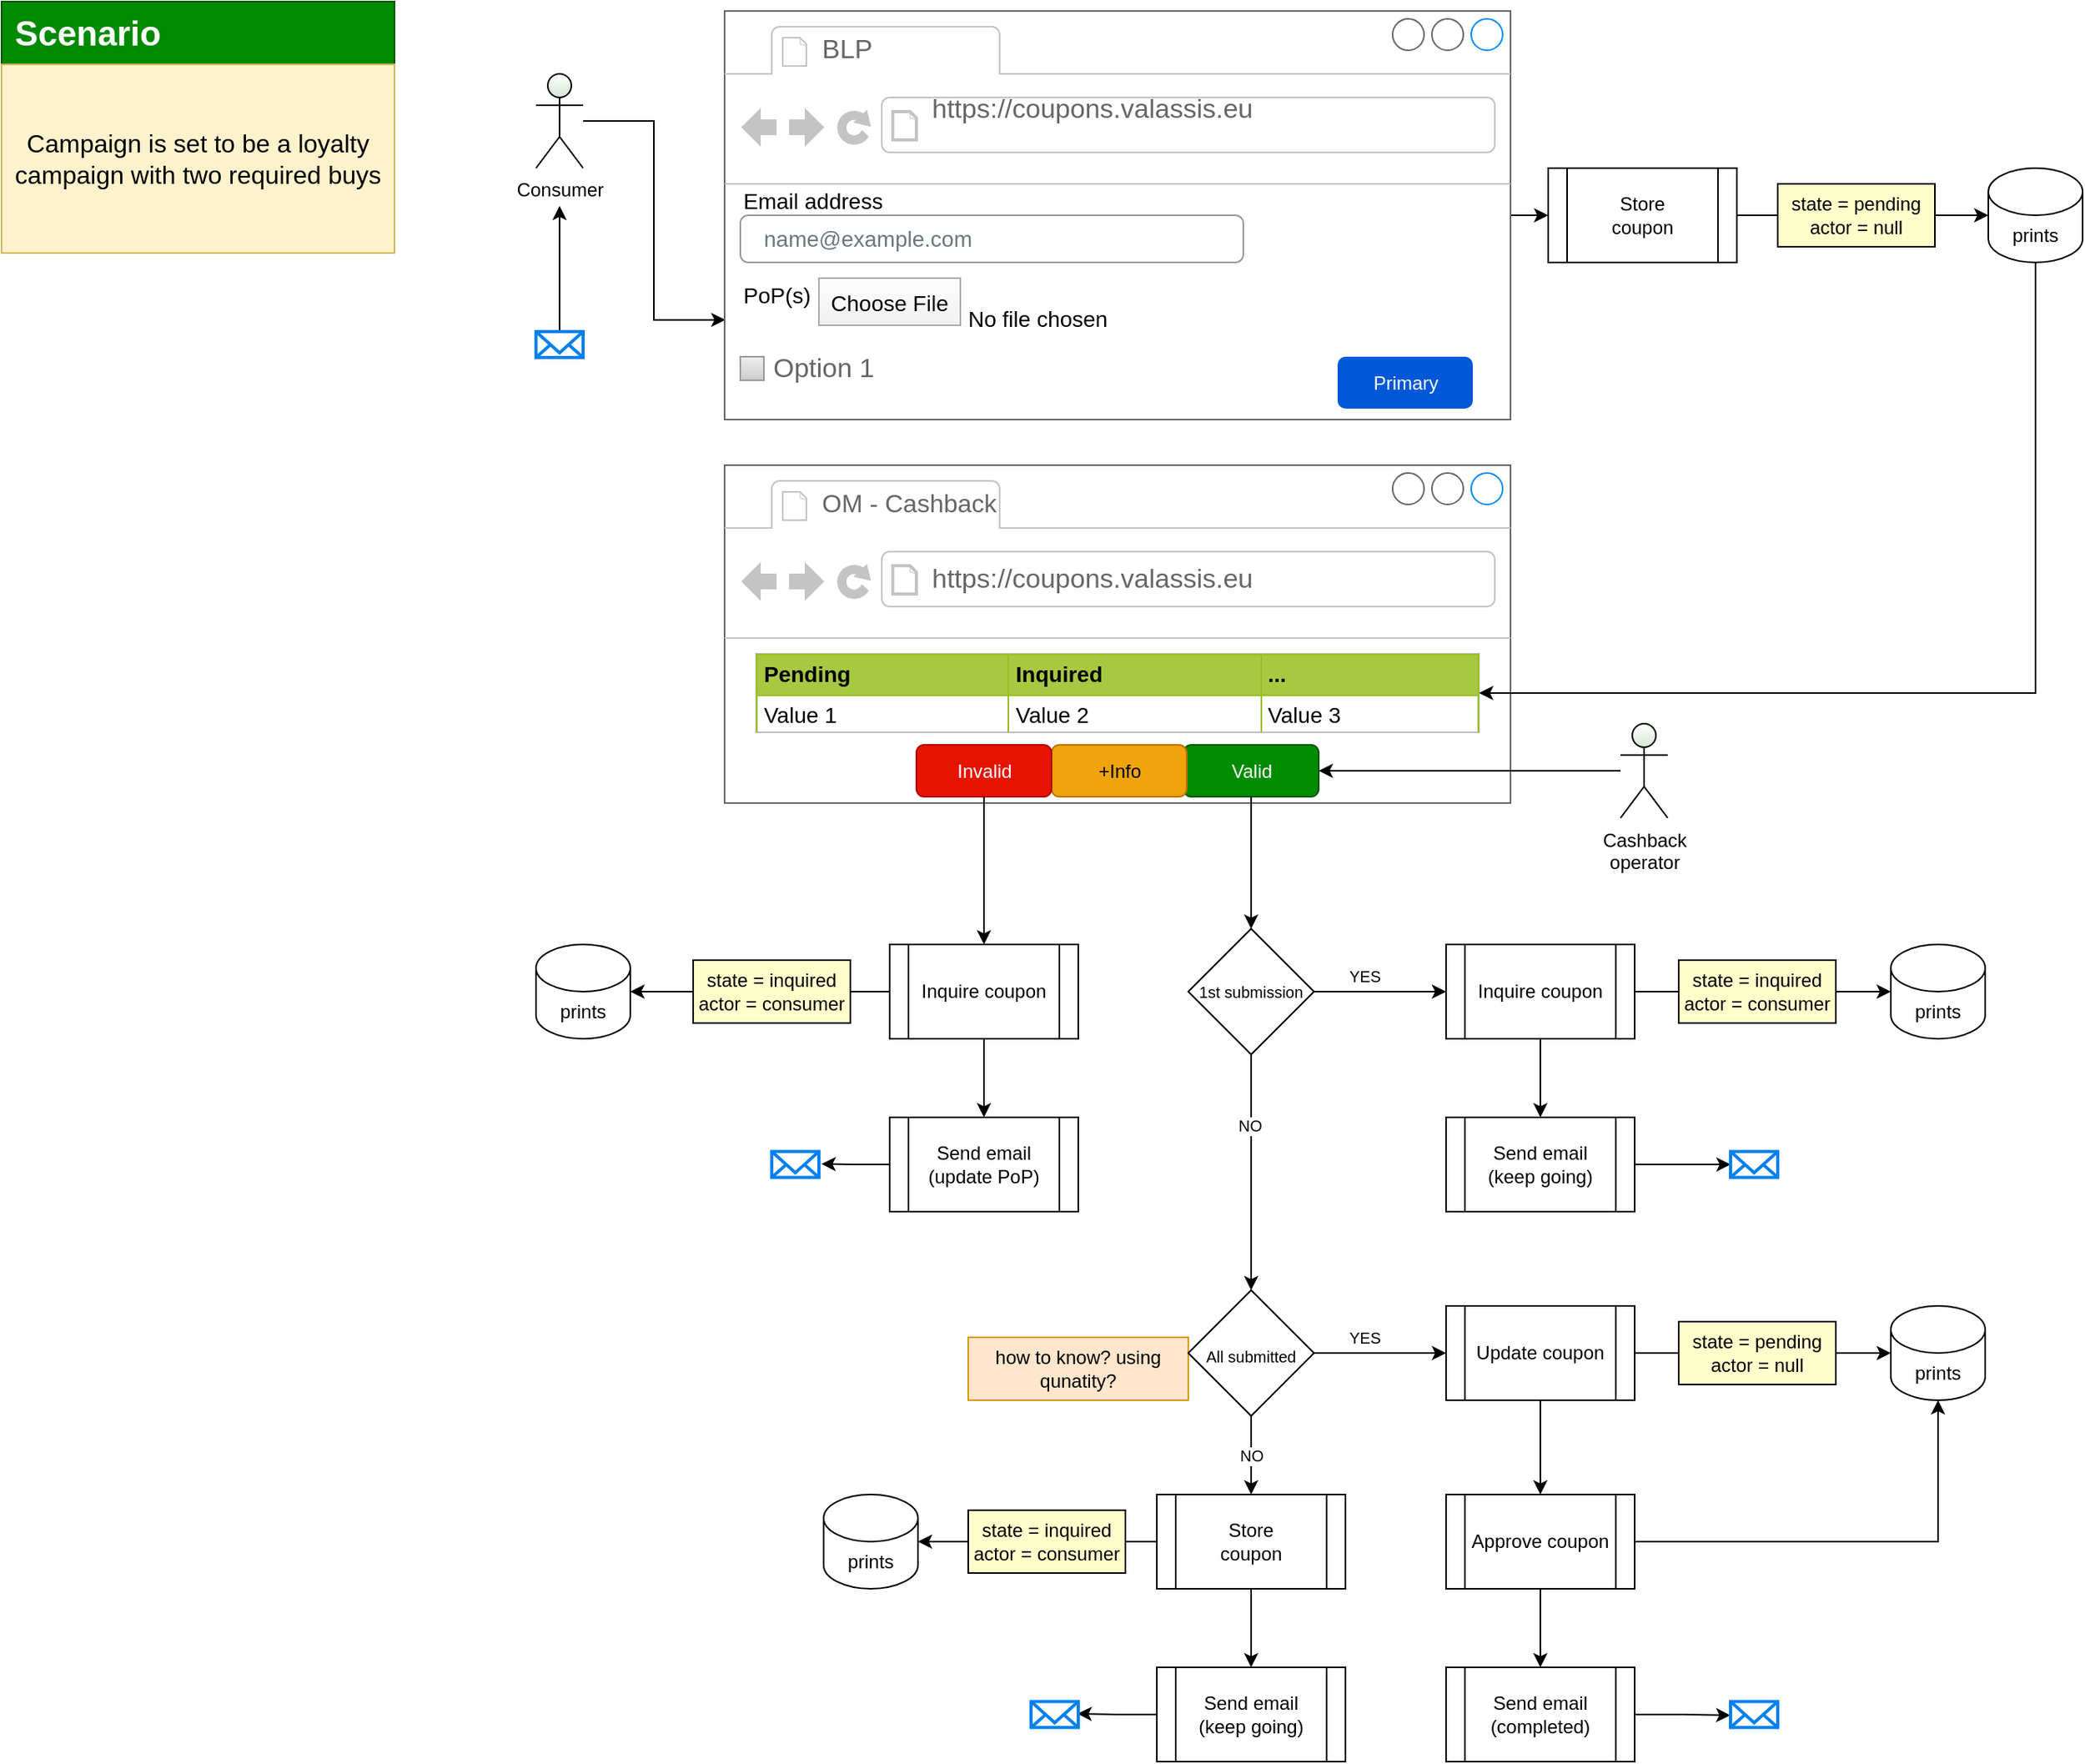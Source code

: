 <mxfile version="20.3.7" type="github" pages="6">
  <diagram id="WDtbSaIOtYO46Cujb4ph" name="User flow">
    <mxGraphModel dx="1565" dy="1012" grid="1" gridSize="10" guides="1" tooltips="1" connect="1" arrows="1" fold="1" page="1" pageScale="1" pageWidth="1654" pageHeight="2336" math="0" shadow="0">
      <root>
        <mxCell id="0" />
        <mxCell id="1" parent="0" />
        <mxCell id="3v_4tUWmUqK_jjppRktE-14" style="edgeStyle=orthogonalEdgeStyle;rounded=0;orthogonalLoop=1;jettySize=auto;html=1;entryX=0.001;entryY=0.756;entryDx=0;entryDy=0;entryPerimeter=0;" edge="1" parent="1" source="sTq3fyHOb8zxf3gA4Tlx-1" target="3v_4tUWmUqK_jjppRktE-1">
          <mxGeometry relative="1" as="geometry" />
        </mxCell>
        <mxCell id="sTq3fyHOb8zxf3gA4Tlx-1" value="Consumer" style="shape=umlActor;verticalLabelPosition=bottom;verticalAlign=top;html=1;outlineConnect=0;flipH=1;direction=east;gradientColor=#D5E8D4;align=center;" vertex="1" parent="1">
          <mxGeometry x="370" y="56" width="30" height="60" as="geometry" />
        </mxCell>
        <mxCell id="W3pFJFj1xsrFRELfI108-1" value="" style="rounded=0;whiteSpace=wrap;html=1;fillColor=#008a00;fontColor=#FFFFFF;strokeColor=#005700;" vertex="1" parent="1">
          <mxGeometry x="30" y="10" width="250" height="160" as="geometry" />
        </mxCell>
        <mxCell id="W3pFJFj1xsrFRELfI108-2" value="Scenario" style="text;html=1;strokeColor=none;fillColor=none;align=center;verticalAlign=middle;whiteSpace=wrap;rounded=0;fontStyle=1;fontSize=22;fontColor=#FFFFFF;" vertex="1" parent="1">
          <mxGeometry x="30" y="16" width="110" height="30" as="geometry" />
        </mxCell>
        <mxCell id="W3pFJFj1xsrFRELfI108-3" value="Campaign is set to be a loyalty campaign with two required buys" style="text;html=1;strokeColor=#d6b656;fillColor=#fff2cc;align=center;verticalAlign=middle;whiteSpace=wrap;rounded=0;fontSize=16;" vertex="1" parent="1">
          <mxGeometry x="30" y="50" width="250" height="120" as="geometry" />
        </mxCell>
        <mxCell id="1uWXZRWAopc-pWMOSLoT-41" style="edgeStyle=orthogonalEdgeStyle;rounded=0;sketch=0;orthogonalLoop=1;jettySize=auto;html=1;entryX=0;entryY=0.5;entryDx=0;entryDy=0;shadow=0;fontSize=10;" edge="1" parent="1" source="3v_4tUWmUqK_jjppRktE-1" target="3v_4tUWmUqK_jjppRktE-19">
          <mxGeometry relative="1" as="geometry" />
        </mxCell>
        <mxCell id="3v_4tUWmUqK_jjppRktE-1" value="" style="strokeWidth=1;shadow=0;dashed=0;align=center;html=1;shape=mxgraph.mockup.containers.browserWindow;rSize=0;strokeColor=#666666;strokeColor2=#008cff;strokeColor3=#c4c4c4;mainText=,;recursiveResize=0;" vertex="1" parent="1">
          <mxGeometry x="490" y="16" width="500" height="260" as="geometry" />
        </mxCell>
        <mxCell id="3v_4tUWmUqK_jjppRktE-2" value="BLP" style="strokeWidth=1;shadow=0;dashed=0;align=center;html=1;shape=mxgraph.mockup.containers.anchor;fontSize=17;fontColor=#666666;align=left;" vertex="1" parent="3v_4tUWmUqK_jjppRktE-1">
          <mxGeometry x="60" y="12" width="110" height="26" as="geometry" />
        </mxCell>
        <mxCell id="3v_4tUWmUqK_jjppRktE-23" value="" style="group" vertex="1" connectable="0" parent="3v_4tUWmUqK_jjppRktE-1">
          <mxGeometry x="10" y="50" width="466" height="203" as="geometry" />
        </mxCell>
        <mxCell id="3v_4tUWmUqK_jjppRktE-3" value="https://coupons.valassis.eu" style="strokeWidth=1;shadow=0;dashed=0;align=center;html=1;shape=mxgraph.mockup.containers.anchor;rSize=0;fontSize=17;fontColor=#666666;align=left;" vertex="1" parent="3v_4tUWmUqK_jjppRktE-23">
          <mxGeometry x="120" width="250" height="26" as="geometry" />
        </mxCell>
        <mxCell id="3v_4tUWmUqK_jjppRktE-4" value="name@example.com" style="html=1;shadow=0;dashed=0;shape=mxgraph.bootstrap.rrect;rSize=5;fillColor=none;strokeColor=#999999;align=left;spacing=15;fontSize=14;fontColor=#6C767D;" vertex="1" parent="3v_4tUWmUqK_jjppRktE-23">
          <mxGeometry width="320" height="30" relative="1" as="geometry">
            <mxPoint y="80" as="offset" />
          </mxGeometry>
        </mxCell>
        <mxCell id="3v_4tUWmUqK_jjppRktE-5" value="Email address" style="fillColor=none;strokeColor=none;align=left;fontSize=14;" vertex="1" parent="3v_4tUWmUqK_jjppRktE-23">
          <mxGeometry y="50" width="260" height="40" as="geometry" />
        </mxCell>
        <mxCell id="3v_4tUWmUqK_jjppRktE-6" value="PoP(s)" style="fillColor=none;strokeColor=none;align=left;fontSize=14;" vertex="1" parent="3v_4tUWmUqK_jjppRktE-23">
          <mxGeometry y="110" width="150" height="40" as="geometry" />
        </mxCell>
        <mxCell id="3v_4tUWmUqK_jjppRktE-7" value="Choose File" style="fillColor=#FEFEFE;strokeColor=#AAAAAA;fontSize=14;gradientColor=#F0F0F0;" vertex="1" parent="3v_4tUWmUqK_jjppRktE-23">
          <mxGeometry x="50" y="120" width="90" height="30" as="geometry" />
        </mxCell>
        <mxCell id="3v_4tUWmUqK_jjppRktE-11" value="Primary" style="rounded=1;fillColor=#0057D8;strokeColor=none;html=1;fontColor=#ffffff;align=center;verticalAlign=middle;fontStyle=0;fontSize=12;sketch=0;" vertex="1" parent="3v_4tUWmUqK_jjppRktE-23">
          <mxGeometry x="380" y="170" width="86" height="33" as="geometry" />
        </mxCell>
        <mxCell id="3v_4tUWmUqK_jjppRktE-8" value="No file chosen" style="fillColor=none;strokeColor=none;align=left;fontSize=14;spacing=5;" vertex="1" parent="3v_4tUWmUqK_jjppRktE-1">
          <mxGeometry x="150" y="180" width="230" height="30" as="geometry" />
        </mxCell>
        <mxCell id="3v_4tUWmUqK_jjppRktE-9" value="Option 1" style="strokeWidth=1;shadow=0;dashed=0;align=center;html=1;shape=mxgraph.mockup.forms.rrect;rSize=0;fillColor=#eeeeee;strokeColor=#999999;gradientColor=#cccccc;align=left;spacingLeft=4;fontSize=17;fontColor=#666666;labelPosition=right;" vertex="1" parent="3v_4tUWmUqK_jjppRktE-1">
          <mxGeometry x="10" y="220" width="15" height="15" as="geometry" />
        </mxCell>
        <mxCell id="3v_4tUWmUqK_jjppRktE-17" value="prints&lt;br&gt;" style="shape=cylinder3;whiteSpace=wrap;html=1;boundedLbl=1;backgroundOutline=1;size=15;gradientColor=none;" vertex="1" parent="1">
          <mxGeometry x="1294" y="116" width="60" height="60" as="geometry" />
        </mxCell>
        <mxCell id="1uWXZRWAopc-pWMOSLoT-40" style="edgeStyle=orthogonalEdgeStyle;rounded=0;sketch=0;orthogonalLoop=1;jettySize=auto;html=1;entryX=0;entryY=0.5;entryDx=0;entryDy=0;entryPerimeter=0;shadow=0;fontSize=10;startArrow=none;" edge="1" parent="1" source="3v_4tUWmUqK_jjppRktE-22" target="3v_4tUWmUqK_jjppRktE-17">
          <mxGeometry relative="1" as="geometry" />
        </mxCell>
        <mxCell id="3v_4tUWmUqK_jjppRktE-19" value="Store&lt;br&gt;coupon" style="shape=process;whiteSpace=wrap;html=1;backgroundOutline=1;gradientColor=none;" vertex="1" parent="1">
          <mxGeometry x="1014" y="116" width="120" height="60" as="geometry" />
        </mxCell>
        <mxCell id="1uWXZRWAopc-pWMOSLoT-1" value="" style="strokeWidth=1;shadow=0;dashed=0;align=center;html=1;shape=mxgraph.mockup.containers.browserWindow;rSize=0;strokeColor=#666666;strokeColor2=#008cff;strokeColor3=#c4c4c4;mainText=,;recursiveResize=0;" vertex="1" parent="1">
          <mxGeometry x="490" y="305" width="500" height="215" as="geometry" />
        </mxCell>
        <mxCell id="1uWXZRWAopc-pWMOSLoT-2" value="&lt;font style=&quot;font-size: 16px;&quot;&gt;OM - Cashback&lt;/font&gt;" style="strokeWidth=1;shadow=0;dashed=0;align=center;html=1;shape=mxgraph.mockup.containers.anchor;fontSize=17;fontColor=#666666;align=left;" vertex="1" parent="1uWXZRWAopc-pWMOSLoT-1">
          <mxGeometry x="60" y="12" width="110" height="26" as="geometry" />
        </mxCell>
        <mxCell id="1uWXZRWAopc-pWMOSLoT-3" value="https://coupons.valassis.eu" style="strokeWidth=1;shadow=0;dashed=0;align=center;html=1;shape=mxgraph.mockup.containers.anchor;rSize=0;fontSize=17;fontColor=#666666;align=left;" vertex="1" parent="1uWXZRWAopc-pWMOSLoT-1">
          <mxGeometry x="130" y="60" width="250" height="26" as="geometry" />
        </mxCell>
        <mxCell id="1uWXZRWAopc-pWMOSLoT-4" value="Valid" style="rounded=1;fillColor=#008a00;strokeColor=#005700;html=1;fontColor=#ffffff;align=center;verticalAlign=middle;fontStyle=0;fontSize=12;sketch=0;" vertex="1" parent="1uWXZRWAopc-pWMOSLoT-1">
          <mxGeometry x="292" y="178" width="86" height="33" as="geometry" />
        </mxCell>
        <mxCell id="1uWXZRWAopc-pWMOSLoT-5" value="&lt;table border=&quot;1&quot; width=&quot;100%&quot; height=&quot;100%&quot; cellpadding=&quot;4&quot; style=&quot;width: 100%; height: 100%; border-collapse: collapse; font-size: 14px;&quot;&gt;&lt;tbody&gt;&lt;tr style=&quot;background-color: rgb(167, 201, 66); border: 1px solid rgb(152, 191, 33);&quot;&gt;&lt;th align=&quot;left&quot;&gt;&lt;font style=&quot;font-size: 14px;&quot;&gt;Pending&lt;/font&gt;&lt;/th&gt;&lt;th align=&quot;left&quot;&gt;&lt;font style=&quot;font-size: 14px;&quot;&gt;Inquired&lt;/font&gt;&lt;/th&gt;&lt;th align=&quot;left&quot;&gt;&lt;font style=&quot;font-size: 14px;&quot;&gt;...&lt;/font&gt;&lt;/th&gt;&lt;/tr&gt;&lt;tr style=&quot;border:1px solid #98bf21;&quot;&gt;&lt;td&gt;&lt;font style=&quot;font-size: 14px;&quot;&gt;Value 1&lt;/font&gt;&lt;/td&gt;&lt;td&gt;&lt;font style=&quot;font-size: 14px;&quot;&gt;Value 2&lt;/font&gt;&lt;/td&gt;&lt;td&gt;&lt;font style=&quot;font-size: 14px;&quot;&gt;Value 3&lt;/font&gt;&lt;/td&gt;&lt;/tr&gt;&lt;/tbody&gt;&lt;/table&gt;" style="text;html=1;strokeColor=#c0c0c0;fillColor=#ffffff;overflow=fill;rounded=0;fontSize=16;fontColor=#000000;" vertex="1" parent="1uWXZRWAopc-pWMOSLoT-1">
          <mxGeometry x="20" y="120" width="460" height="50" as="geometry" />
        </mxCell>
        <mxCell id="1uWXZRWAopc-pWMOSLoT-6" value="+Info" style="rounded=1;fillColor=#f0a30a;strokeColor=#BD7000;html=1;fontColor=#000000;align=center;verticalAlign=middle;fontStyle=0;fontSize=12;sketch=0;" vertex="1" parent="1uWXZRWAopc-pWMOSLoT-1">
          <mxGeometry x="208" y="178" width="86" height="33" as="geometry" />
        </mxCell>
        <mxCell id="1uWXZRWAopc-pWMOSLoT-7" value="Invalid" style="rounded=1;fillColor=#e51400;strokeColor=#B20000;html=1;fontColor=#ffffff;align=center;verticalAlign=middle;fontStyle=0;fontSize=12;sketch=0;" vertex="1" parent="1uWXZRWAopc-pWMOSLoT-1">
          <mxGeometry x="122" y="178" width="86" height="33" as="geometry" />
        </mxCell>
        <mxCell id="1uWXZRWAopc-pWMOSLoT-42" style="edgeStyle=orthogonalEdgeStyle;rounded=0;sketch=0;orthogonalLoop=1;jettySize=auto;html=1;entryX=1;entryY=0.5;entryDx=0;entryDy=0;shadow=0;fontSize=10;" edge="1" parent="1" source="1uWXZRWAopc-pWMOSLoT-8" target="1uWXZRWAopc-pWMOSLoT-4">
          <mxGeometry relative="1" as="geometry" />
        </mxCell>
        <mxCell id="1uWXZRWAopc-pWMOSLoT-8" value="Cashback&lt;br&gt;operator" style="shape=umlActor;verticalLabelPosition=bottom;verticalAlign=top;html=1;outlineConnect=0;flipH=1;direction=east;gradientColor=#D5E8D4;align=center;" vertex="1" parent="1">
          <mxGeometry x="1060" y="469.5" width="30" height="60" as="geometry" />
        </mxCell>
        <mxCell id="1uWXZRWAopc-pWMOSLoT-11" value="prints&lt;br&gt;" style="shape=cylinder3;whiteSpace=wrap;html=1;boundedLbl=1;backgroundOutline=1;size=15;gradientColor=none;" vertex="1" parent="1">
          <mxGeometry x="553" y="960" width="60" height="60" as="geometry" />
        </mxCell>
        <mxCell id="1uWXZRWAopc-pWMOSLoT-14" style="edgeStyle=orthogonalEdgeStyle;rounded=0;orthogonalLoop=1;jettySize=auto;html=1;entryX=1;entryY=0.5;entryDx=0;entryDy=0;entryPerimeter=0;fontSize=16;startArrow=none;" edge="1" parent="1" source="1uWXZRWAopc-pWMOSLoT-12" target="1uWXZRWAopc-pWMOSLoT-11">
          <mxGeometry relative="1" as="geometry" />
        </mxCell>
        <mxCell id="1uWXZRWAopc-pWMOSLoT-17" style="edgeStyle=orthogonalEdgeStyle;rounded=0;orthogonalLoop=1;jettySize=auto;html=1;entryX=0.5;entryY=0;entryDx=0;entryDy=0;fontSize=16;" edge="1" parent="1" source="1uWXZRWAopc-pWMOSLoT-13" target="1uWXZRWAopc-pWMOSLoT-16">
          <mxGeometry relative="1" as="geometry" />
        </mxCell>
        <mxCell id="1uWXZRWAopc-pWMOSLoT-13" value="Store&lt;br&gt;coupon" style="shape=process;whiteSpace=wrap;html=1;backgroundOutline=1;gradientColor=none;" vertex="1" parent="1">
          <mxGeometry x="765" y="960" width="120" height="60" as="geometry" />
        </mxCell>
        <mxCell id="1uWXZRWAopc-pWMOSLoT-104" style="edgeStyle=orthogonalEdgeStyle;rounded=0;sketch=0;orthogonalLoop=1;jettySize=auto;html=1;entryX=0.984;entryY=0.466;entryDx=0;entryDy=0;entryPerimeter=0;shadow=0;fontSize=10;" edge="1" parent="1" source="1uWXZRWAopc-pWMOSLoT-16" target="1uWXZRWAopc-pWMOSLoT-103">
          <mxGeometry relative="1" as="geometry" />
        </mxCell>
        <mxCell id="1uWXZRWAopc-pWMOSLoT-16" value="Send email&lt;br&gt;(keep going)" style="shape=process;whiteSpace=wrap;html=1;backgroundOutline=1;gradientColor=none;" vertex="1" parent="1">
          <mxGeometry x="765" y="1070" width="120" height="60" as="geometry" />
        </mxCell>
        <mxCell id="1uWXZRWAopc-pWMOSLoT-26" value="prints&lt;br&gt;" style="shape=cylinder3;whiteSpace=wrap;html=1;boundedLbl=1;backgroundOutline=1;size=15;gradientColor=none;" vertex="1" parent="1">
          <mxGeometry x="1232" y="610" width="60" height="60" as="geometry" />
        </mxCell>
        <mxCell id="1uWXZRWAopc-pWMOSLoT-68" style="edgeStyle=orthogonalEdgeStyle;rounded=0;sketch=0;orthogonalLoop=1;jettySize=auto;html=1;entryX=0.5;entryY=0;entryDx=0;entryDy=0;shadow=0;fontSize=10;" edge="1" parent="1" source="1uWXZRWAopc-pWMOSLoT-29" target="1uWXZRWAopc-pWMOSLoT-67">
          <mxGeometry relative="1" as="geometry" />
        </mxCell>
        <mxCell id="1uWXZRWAopc-pWMOSLoT-69" style="edgeStyle=orthogonalEdgeStyle;rounded=0;sketch=0;orthogonalLoop=1;jettySize=auto;html=1;entryX=0.5;entryY=1;entryDx=0;entryDy=0;entryPerimeter=0;shadow=0;fontSize=10;" edge="1" parent="1" source="1uWXZRWAopc-pWMOSLoT-29" target="1uWXZRWAopc-pWMOSLoT-62">
          <mxGeometry relative="1" as="geometry" />
        </mxCell>
        <mxCell id="1uWXZRWAopc-pWMOSLoT-29" value="Approve coupon" style="shape=process;whiteSpace=wrap;html=1;backgroundOutline=1;gradientColor=none;" vertex="1" parent="1">
          <mxGeometry x="949" y="960" width="120" height="60" as="geometry" />
        </mxCell>
        <mxCell id="1uWXZRWAopc-pWMOSLoT-36" value="how to know? using qunatity?" style="text;html=1;strokeColor=#d79b00;fillColor=#ffe6cc;align=center;verticalAlign=middle;whiteSpace=wrap;rounded=0;" vertex="1" parent="1">
          <mxGeometry x="645" y="860" width="140" height="40" as="geometry" />
        </mxCell>
        <mxCell id="1uWXZRWAopc-pWMOSLoT-51" style="edgeStyle=orthogonalEdgeStyle;rounded=0;sketch=0;orthogonalLoop=1;jettySize=auto;html=1;entryX=0;entryY=0.5;entryDx=0;entryDy=0;shadow=0;fontSize=10;" edge="1" parent="1" source="1uWXZRWAopc-pWMOSLoT-48" target="1uWXZRWAopc-pWMOSLoT-50">
          <mxGeometry relative="1" as="geometry" />
        </mxCell>
        <mxCell id="1uWXZRWAopc-pWMOSLoT-58" style="edgeStyle=orthogonalEdgeStyle;rounded=0;sketch=0;orthogonalLoop=1;jettySize=auto;html=1;shadow=0;fontSize=10;" edge="1" parent="1" source="1uWXZRWAopc-pWMOSLoT-48" target="1uWXZRWAopc-pWMOSLoT-57">
          <mxGeometry relative="1" as="geometry" />
        </mxCell>
        <mxCell id="1uWXZRWAopc-pWMOSLoT-73" value="NO" style="edgeLabel;html=1;align=center;verticalAlign=middle;resizable=0;points=[];fontSize=10;" vertex="1" connectable="0" parent="1uWXZRWAopc-pWMOSLoT-58">
          <mxGeometry x="-0.401" y="-1" relative="1" as="geometry">
            <mxPoint as="offset" />
          </mxGeometry>
        </mxCell>
        <mxCell id="1uWXZRWAopc-pWMOSLoT-48" value="1st submission" style="rhombus;whiteSpace=wrap;html=1;strokeColor=default;fontSize=10;fillColor=none;gradientColor=none;" vertex="1" parent="1">
          <mxGeometry x="785" y="600" width="80" height="80" as="geometry" />
        </mxCell>
        <mxCell id="1uWXZRWAopc-pWMOSLoT-49" style="edgeStyle=orthogonalEdgeStyle;rounded=0;sketch=0;orthogonalLoop=1;jettySize=auto;html=1;entryX=0.5;entryY=0;entryDx=0;entryDy=0;shadow=0;fontSize=10;" edge="1" parent="1" source="1uWXZRWAopc-pWMOSLoT-4" target="1uWXZRWAopc-pWMOSLoT-48">
          <mxGeometry relative="1" as="geometry" />
        </mxCell>
        <mxCell id="1uWXZRWAopc-pWMOSLoT-52" style="edgeStyle=orthogonalEdgeStyle;rounded=0;sketch=0;orthogonalLoop=1;jettySize=auto;html=1;shadow=0;fontSize=10;startArrow=none;" edge="1" parent="1" source="1uWXZRWAopc-pWMOSLoT-27" target="1uWXZRWAopc-pWMOSLoT-26">
          <mxGeometry relative="1" as="geometry" />
        </mxCell>
        <mxCell id="1uWXZRWAopc-pWMOSLoT-55" style="edgeStyle=orthogonalEdgeStyle;rounded=0;sketch=0;orthogonalLoop=1;jettySize=auto;html=1;entryX=0.5;entryY=0;entryDx=0;entryDy=0;shadow=0;fontSize=10;" edge="1" parent="1" source="1uWXZRWAopc-pWMOSLoT-50" target="1uWXZRWAopc-pWMOSLoT-54">
          <mxGeometry relative="1" as="geometry" />
        </mxCell>
        <mxCell id="1uWXZRWAopc-pWMOSLoT-50" value="Inquire coupon" style="shape=process;whiteSpace=wrap;html=1;backgroundOutline=1;gradientColor=none;" vertex="1" parent="1">
          <mxGeometry x="949" y="610" width="120" height="60" as="geometry" />
        </mxCell>
        <mxCell id="1uWXZRWAopc-pWMOSLoT-53" value="YES" style="edgeLabel;html=1;align=center;verticalAlign=middle;resizable=0;points=[];fontSize=10;" vertex="1" connectable="0" parent="1">
          <mxGeometry x="892" y="630" as="geometry">
            <mxPoint x="5" as="offset" />
          </mxGeometry>
        </mxCell>
        <mxCell id="1uWXZRWAopc-pWMOSLoT-100" style="edgeStyle=orthogonalEdgeStyle;rounded=0;sketch=0;orthogonalLoop=1;jettySize=auto;html=1;shadow=0;fontSize=10;" edge="1" parent="1" source="1uWXZRWAopc-pWMOSLoT-54" target="1uWXZRWAopc-pWMOSLoT-99">
          <mxGeometry relative="1" as="geometry" />
        </mxCell>
        <mxCell id="1uWXZRWAopc-pWMOSLoT-54" value="Send email&lt;br&gt;(keep going)" style="shape=process;whiteSpace=wrap;html=1;backgroundOutline=1;gradientColor=none;" vertex="1" parent="1">
          <mxGeometry x="949" y="720" width="120" height="60" as="geometry" />
        </mxCell>
        <mxCell id="1uWXZRWAopc-pWMOSLoT-27" value="state = inquired&lt;br&gt;actor = consumer" style="text;html=1;strokeColor=default;fillColor=#FFFFCC;align=center;verticalAlign=middle;whiteSpace=wrap;rounded=0;gradientColor=none;" vertex="1" parent="1">
          <mxGeometry x="1097" y="620" width="100" height="40" as="geometry" />
        </mxCell>
        <mxCell id="1uWXZRWAopc-pWMOSLoT-56" value="" style="edgeStyle=orthogonalEdgeStyle;rounded=0;sketch=0;orthogonalLoop=1;jettySize=auto;html=1;shadow=0;fontSize=10;endArrow=none;" edge="1" parent="1" source="1uWXZRWAopc-pWMOSLoT-50" target="1uWXZRWAopc-pWMOSLoT-27">
          <mxGeometry relative="1" as="geometry">
            <mxPoint x="1069" y="640" as="sourcePoint" />
            <mxPoint x="1232" y="640" as="targetPoint" />
          </mxGeometry>
        </mxCell>
        <mxCell id="1uWXZRWAopc-pWMOSLoT-61" style="edgeStyle=orthogonalEdgeStyle;rounded=0;sketch=0;orthogonalLoop=1;jettySize=auto;html=1;entryX=0;entryY=0.5;entryDx=0;entryDy=0;shadow=0;fontSize=10;" edge="1" parent="1" source="1uWXZRWAopc-pWMOSLoT-57" target="1uWXZRWAopc-pWMOSLoT-59">
          <mxGeometry relative="1" as="geometry" />
        </mxCell>
        <mxCell id="1uWXZRWAopc-pWMOSLoT-71" value="NO" style="edgeStyle=orthogonalEdgeStyle;rounded=0;sketch=0;orthogonalLoop=1;jettySize=auto;html=1;entryX=0.5;entryY=0;entryDx=0;entryDy=0;shadow=0;fontSize=10;" edge="1" parent="1" source="1uWXZRWAopc-pWMOSLoT-57" target="1uWXZRWAopc-pWMOSLoT-13">
          <mxGeometry relative="1" as="geometry" />
        </mxCell>
        <mxCell id="1uWXZRWAopc-pWMOSLoT-57" value="&lt;font style=&quot;font-size: 10px;&quot;&gt;All submitted&lt;/font&gt;" style="rhombus;whiteSpace=wrap;html=1;strokeColor=default;fontSize=16;fillColor=none;gradientColor=none;" vertex="1" parent="1">
          <mxGeometry x="785" y="830" width="80" height="80" as="geometry" />
        </mxCell>
        <mxCell id="1uWXZRWAopc-pWMOSLoT-63" style="edgeStyle=orthogonalEdgeStyle;rounded=0;sketch=0;orthogonalLoop=1;jettySize=auto;html=1;entryX=0;entryY=0.5;entryDx=0;entryDy=0;entryPerimeter=0;shadow=0;fontSize=10;startArrow=none;" edge="1" parent="1" source="1uWXZRWAopc-pWMOSLoT-32" target="1uWXZRWAopc-pWMOSLoT-62">
          <mxGeometry relative="1" as="geometry" />
        </mxCell>
        <mxCell id="1uWXZRWAopc-pWMOSLoT-66" style="edgeStyle=orthogonalEdgeStyle;rounded=0;sketch=0;orthogonalLoop=1;jettySize=auto;html=1;entryX=0.5;entryY=0;entryDx=0;entryDy=0;shadow=0;fontSize=10;" edge="1" parent="1" source="1uWXZRWAopc-pWMOSLoT-59" target="1uWXZRWAopc-pWMOSLoT-29">
          <mxGeometry relative="1" as="geometry" />
        </mxCell>
        <mxCell id="1uWXZRWAopc-pWMOSLoT-59" value="Update coupon" style="shape=process;whiteSpace=wrap;html=1;backgroundOutline=1;gradientColor=none;" vertex="1" parent="1">
          <mxGeometry x="949" y="840" width="120" height="60" as="geometry" />
        </mxCell>
        <mxCell id="1uWXZRWAopc-pWMOSLoT-62" value="prints&lt;br&gt;" style="shape=cylinder3;whiteSpace=wrap;html=1;boundedLbl=1;backgroundOutline=1;size=15;gradientColor=none;" vertex="1" parent="1">
          <mxGeometry x="1232" y="840" width="60" height="60" as="geometry" />
        </mxCell>
        <mxCell id="1uWXZRWAopc-pWMOSLoT-32" value="state = pending&lt;br&gt;actor = null" style="text;html=1;strokeColor=default;fillColor=#FFFFCC;align=center;verticalAlign=middle;whiteSpace=wrap;rounded=0;gradientColor=none;" vertex="1" parent="1">
          <mxGeometry x="1097" y="850" width="100" height="40" as="geometry" />
        </mxCell>
        <mxCell id="1uWXZRWAopc-pWMOSLoT-65" value="" style="edgeStyle=orthogonalEdgeStyle;rounded=0;sketch=0;orthogonalLoop=1;jettySize=auto;html=1;entryX=0;entryY=0.5;entryDx=0;entryDy=0;entryPerimeter=0;shadow=0;fontSize=10;endArrow=none;" edge="1" parent="1" source="1uWXZRWAopc-pWMOSLoT-59" target="1uWXZRWAopc-pWMOSLoT-32">
          <mxGeometry relative="1" as="geometry">
            <mxPoint x="1069" y="870" as="sourcePoint" />
            <mxPoint x="1232" y="870" as="targetPoint" />
          </mxGeometry>
        </mxCell>
        <mxCell id="1uWXZRWAopc-pWMOSLoT-102" style="edgeStyle=orthogonalEdgeStyle;rounded=0;sketch=0;orthogonalLoop=1;jettySize=auto;html=1;entryX=-0.006;entryY=0.533;entryDx=0;entryDy=0;entryPerimeter=0;shadow=0;fontSize=10;" edge="1" parent="1" source="1uWXZRWAopc-pWMOSLoT-67" target="1uWXZRWAopc-pWMOSLoT-101">
          <mxGeometry relative="1" as="geometry" />
        </mxCell>
        <mxCell id="1uWXZRWAopc-pWMOSLoT-67" value="Send email&lt;br&gt;(completed)" style="shape=process;whiteSpace=wrap;html=1;backgroundOutline=1;gradientColor=none;" vertex="1" parent="1">
          <mxGeometry x="949" y="1070" width="120" height="60" as="geometry" />
        </mxCell>
        <mxCell id="1uWXZRWAopc-pWMOSLoT-70" value="YES" style="edgeLabel;html=1;align=center;verticalAlign=middle;resizable=0;points=[];fontSize=10;" vertex="1" connectable="0" parent="1">
          <mxGeometry x="892" y="860" as="geometry">
            <mxPoint x="5" as="offset" />
          </mxGeometry>
        </mxCell>
        <mxCell id="1uWXZRWAopc-pWMOSLoT-72" value="" style="edgeStyle=orthogonalEdgeStyle;rounded=0;orthogonalLoop=1;jettySize=auto;html=1;entryX=1;entryY=0.5;entryDx=0;entryDy=0;entryPerimeter=0;fontSize=16;endArrow=none;" edge="1" parent="1" source="1uWXZRWAopc-pWMOSLoT-13" target="1uWXZRWAopc-pWMOSLoT-12">
          <mxGeometry relative="1" as="geometry">
            <mxPoint x="765" y="990" as="sourcePoint" />
            <mxPoint x="640" y="990" as="targetPoint" />
          </mxGeometry>
        </mxCell>
        <mxCell id="1uWXZRWAopc-pWMOSLoT-12" value="state = inquired&lt;br&gt;actor = consumer" style="text;html=1;strokeColor=default;fillColor=#FFFFCC;align=center;verticalAlign=middle;whiteSpace=wrap;rounded=0;gradientColor=none;" vertex="1" parent="1">
          <mxGeometry x="645" y="970" width="100" height="40" as="geometry" />
        </mxCell>
        <mxCell id="3v_4tUWmUqK_jjppRktE-22" value="state = pending&lt;br&gt;actor = null" style="text;html=1;strokeColor=default;fillColor=#FFFFCC;align=center;verticalAlign=middle;whiteSpace=wrap;rounded=0;gradientColor=none;" vertex="1" parent="1">
          <mxGeometry x="1160" y="126" width="100" height="40" as="geometry" />
        </mxCell>
        <mxCell id="1uWXZRWAopc-pWMOSLoT-74" value="" style="edgeStyle=orthogonalEdgeStyle;rounded=0;sketch=0;orthogonalLoop=1;jettySize=auto;html=1;entryX=0;entryY=0.5;entryDx=0;entryDy=0;entryPerimeter=0;shadow=0;fontSize=10;endArrow=none;" edge="1" parent="1" source="3v_4tUWmUqK_jjppRktE-19" target="3v_4tUWmUqK_jjppRktE-22">
          <mxGeometry relative="1" as="geometry">
            <mxPoint x="1134" y="146" as="sourcePoint" />
            <mxPoint x="1260" y="146" as="targetPoint" />
          </mxGeometry>
        </mxCell>
        <mxCell id="1uWXZRWAopc-pWMOSLoT-79" style="edgeStyle=orthogonalEdgeStyle;rounded=0;sketch=0;orthogonalLoop=1;jettySize=auto;html=1;entryX=1;entryY=0.5;entryDx=0;entryDy=0;entryPerimeter=0;shadow=0;fontSize=10;startArrow=none;" edge="1" parent="1" source="1uWXZRWAopc-pWMOSLoT-80" target="1uWXZRWAopc-pWMOSLoT-78">
          <mxGeometry relative="1" as="geometry" />
        </mxCell>
        <mxCell id="1uWXZRWAopc-pWMOSLoT-83" style="edgeStyle=orthogonalEdgeStyle;rounded=0;sketch=0;orthogonalLoop=1;jettySize=auto;html=1;entryX=0.5;entryY=0;entryDx=0;entryDy=0;shadow=0;fontSize=10;" edge="1" parent="1" source="1uWXZRWAopc-pWMOSLoT-76" target="1uWXZRWAopc-pWMOSLoT-82">
          <mxGeometry relative="1" as="geometry" />
        </mxCell>
        <mxCell id="1uWXZRWAopc-pWMOSLoT-76" value="Inquire coupon" style="shape=process;whiteSpace=wrap;html=1;backgroundOutline=1;gradientColor=none;" vertex="1" parent="1">
          <mxGeometry x="595" y="610" width="120" height="60" as="geometry" />
        </mxCell>
        <mxCell id="1uWXZRWAopc-pWMOSLoT-77" style="edgeStyle=orthogonalEdgeStyle;rounded=0;sketch=0;orthogonalLoop=1;jettySize=auto;html=1;shadow=0;fontSize=10;" edge="1" parent="1" source="1uWXZRWAopc-pWMOSLoT-7" target="1uWXZRWAopc-pWMOSLoT-76">
          <mxGeometry relative="1" as="geometry" />
        </mxCell>
        <mxCell id="1uWXZRWAopc-pWMOSLoT-78" value="prints&lt;br&gt;" style="shape=cylinder3;whiteSpace=wrap;html=1;boundedLbl=1;backgroundOutline=1;size=15;gradientColor=none;" vertex="1" parent="1">
          <mxGeometry x="370" y="610" width="60" height="60" as="geometry" />
        </mxCell>
        <mxCell id="1uWXZRWAopc-pWMOSLoT-80" value="state = inquired&lt;br&gt;actor = consumer" style="text;html=1;strokeColor=default;fillColor=#FFFFCC;align=center;verticalAlign=middle;whiteSpace=wrap;rounded=0;gradientColor=none;" vertex="1" parent="1">
          <mxGeometry x="470" y="620" width="100" height="40" as="geometry" />
        </mxCell>
        <mxCell id="1uWXZRWAopc-pWMOSLoT-81" value="" style="edgeStyle=orthogonalEdgeStyle;rounded=0;sketch=0;orthogonalLoop=1;jettySize=auto;html=1;entryX=1;entryY=0.5;entryDx=0;entryDy=0;entryPerimeter=0;shadow=0;fontSize=10;endArrow=none;" edge="1" parent="1" source="1uWXZRWAopc-pWMOSLoT-76" target="1uWXZRWAopc-pWMOSLoT-80">
          <mxGeometry relative="1" as="geometry">
            <mxPoint x="595" y="640.0" as="sourcePoint" />
            <mxPoint x="430" y="640.0" as="targetPoint" />
          </mxGeometry>
        </mxCell>
        <mxCell id="1uWXZRWAopc-pWMOSLoT-86" style="edgeStyle=orthogonalEdgeStyle;rounded=0;sketch=0;orthogonalLoop=1;jettySize=auto;html=1;entryX=1.055;entryY=0.478;entryDx=0;entryDy=0;shadow=0;fontSize=10;entryPerimeter=0;" edge="1" parent="1" source="1uWXZRWAopc-pWMOSLoT-82" target="1uWXZRWAopc-pWMOSLoT-98">
          <mxGeometry relative="1" as="geometry">
            <mxPoint x="550" y="750.0" as="targetPoint" />
          </mxGeometry>
        </mxCell>
        <mxCell id="1uWXZRWAopc-pWMOSLoT-82" value="Send email&lt;br&gt;(update PoP)" style="shape=process;whiteSpace=wrap;html=1;backgroundOutline=1;gradientColor=none;" vertex="1" parent="1">
          <mxGeometry x="595" y="720" width="120" height="60" as="geometry" />
        </mxCell>
        <mxCell id="1uWXZRWAopc-pWMOSLoT-98" value="" style="html=1;verticalLabelPosition=bottom;align=center;labelBackgroundColor=#ffffff;verticalAlign=top;strokeWidth=2;strokeColor=#0080F0;shadow=0;dashed=0;shape=mxgraph.ios7.icons.mail;fontSize=10;fillColor=none;gradientColor=none;" vertex="1" parent="1">
          <mxGeometry x="520" y="741.75" width="30" height="16.5" as="geometry" />
        </mxCell>
        <mxCell id="1uWXZRWAopc-pWMOSLoT-99" value="" style="html=1;verticalLabelPosition=bottom;align=center;labelBackgroundColor=#ffffff;verticalAlign=top;strokeWidth=2;strokeColor=#0080F0;shadow=0;dashed=0;shape=mxgraph.ios7.icons.mail;fontSize=10;fillColor=none;gradientColor=none;" vertex="1" parent="1">
          <mxGeometry x="1130" y="741.75" width="30" height="16.5" as="geometry" />
        </mxCell>
        <mxCell id="1uWXZRWAopc-pWMOSLoT-101" value="" style="html=1;verticalLabelPosition=bottom;align=center;labelBackgroundColor=#ffffff;verticalAlign=top;strokeWidth=2;strokeColor=#0080F0;shadow=0;dashed=0;shape=mxgraph.ios7.icons.mail;fontSize=10;fillColor=none;gradientColor=none;" vertex="1" parent="1">
          <mxGeometry x="1130" y="1091.75" width="30" height="16.5" as="geometry" />
        </mxCell>
        <mxCell id="1uWXZRWAopc-pWMOSLoT-103" value="" style="html=1;verticalLabelPosition=bottom;align=center;labelBackgroundColor=#ffffff;verticalAlign=top;strokeWidth=2;strokeColor=#0080F0;shadow=0;dashed=0;shape=mxgraph.ios7.icons.mail;fontSize=10;fillColor=none;gradientColor=none;" vertex="1" parent="1">
          <mxGeometry x="685" y="1091.75" width="30" height="16.5" as="geometry" />
        </mxCell>
        <mxCell id="1uWXZRWAopc-pWMOSLoT-106" style="edgeStyle=orthogonalEdgeStyle;rounded=0;sketch=0;orthogonalLoop=1;jettySize=auto;html=1;shadow=0;fontSize=10;" edge="1" parent="1" source="1uWXZRWAopc-pWMOSLoT-105">
          <mxGeometry relative="1" as="geometry">
            <mxPoint x="385" y="140" as="targetPoint" />
          </mxGeometry>
        </mxCell>
        <mxCell id="1uWXZRWAopc-pWMOSLoT-105" value="" style="html=1;verticalLabelPosition=bottom;align=center;labelBackgroundColor=#ffffff;verticalAlign=top;strokeWidth=2;strokeColor=#0080F0;shadow=0;dashed=0;shape=mxgraph.ios7.icons.mail;fontSize=10;fillColor=none;gradientColor=none;" vertex="1" parent="1">
          <mxGeometry x="370" y="220" width="30" height="16.5" as="geometry" />
        </mxCell>
        <mxCell id="1uWXZRWAopc-pWMOSLoT-75" style="edgeStyle=orthogonalEdgeStyle;rounded=0;sketch=0;orthogonalLoop=1;jettySize=auto;html=1;entryX=1;entryY=0.5;entryDx=0;entryDy=0;shadow=0;fontSize=10;" edge="1" parent="1" source="3v_4tUWmUqK_jjppRktE-17" target="1uWXZRWAopc-pWMOSLoT-5">
          <mxGeometry relative="1" as="geometry">
            <Array as="points">
              <mxPoint x="1324" y="450" />
            </Array>
          </mxGeometry>
        </mxCell>
      </root>
    </mxGraphModel>
  </diagram>
  <diagram id="gj7A73VOuZK3j2tRHopN" name="Form generation">
    <mxGraphModel dx="1225" dy="1129" grid="1" gridSize="10" guides="1" tooltips="1" connect="1" arrows="1" fold="1" page="1" pageScale="1" pageWidth="827" pageHeight="1169" math="0" shadow="0">
      <root>
        <mxCell id="0" />
        <mxCell id="1" parent="0" />
        <mxCell id="qiEQvnBYQKZ-9OBX5drU-14" style="edgeStyle=orthogonalEdgeStyle;rounded=0;orthogonalLoop=1;jettySize=auto;html=1;entryX=0;entryY=0.5;entryDx=0;entryDy=0;" parent="1" source="qiEQvnBYQKZ-9OBX5drU-2" target="qiEQvnBYQKZ-9OBX5drU-3" edge="1">
          <mxGeometry relative="1" as="geometry" />
        </mxCell>
        <mxCell id="qiEQvnBYQKZ-9OBX5drU-2" value="&lt;br&gt;offers" style="strokeWidth=2;html=1;shape=mxgraph.flowchart.database;whiteSpace=wrap;" parent="1" vertex="1">
          <mxGeometry x="20" y="190" width="60" height="60" as="geometry" />
        </mxCell>
        <mxCell id="qiEQvnBYQKZ-9OBX5drU-15" style="edgeStyle=orthogonalEdgeStyle;rounded=0;orthogonalLoop=1;jettySize=auto;html=1;entryX=-0.006;entryY=0.333;entryDx=0;entryDy=0;entryPerimeter=0;" parent="1" source="qiEQvnBYQKZ-9OBX5drU-3" target="qiEQvnBYQKZ-9OBX5drU-9" edge="1">
          <mxGeometry relative="1" as="geometry" />
        </mxCell>
        <mxCell id="qiEQvnBYQKZ-9OBX5drU-3" value="Read offer configuration" style="rounded=1;whiteSpace=wrap;html=1;absoluteArcSize=1;arcSize=14;strokeWidth=2;" parent="1" vertex="1">
          <mxGeometry x="125" y="170" width="100" height="100" as="geometry" />
        </mxCell>
        <mxCell id="qiEQvnBYQKZ-9OBX5drU-12" style="edgeStyle=orthogonalEdgeStyle;rounded=0;orthogonalLoop=1;jettySize=auto;html=1;entryX=0.494;entryY=-0.006;entryDx=0;entryDy=0;entryPerimeter=0;" parent="1" source="qiEQvnBYQKZ-9OBX5drU-4" target="qiEQvnBYQKZ-9OBX5drU-9" edge="1">
          <mxGeometry relative="1" as="geometry" />
        </mxCell>
        <mxCell id="qiEQvnBYQKZ-9OBX5drU-4" value="User" style="shape=umlActor;verticalLabelPosition=bottom;verticalAlign=top;html=1;outlineConnect=0;" parent="1" vertex="1">
          <mxGeometry x="50" y="20" width="30" height="60" as="geometry" />
        </mxCell>
        <mxCell id="qiEQvnBYQKZ-9OBX5drU-9" value="" style="strokeWidth=1;shadow=0;dashed=0;align=center;html=1;shape=mxgraph.mockup.containers.browserWindow;rSize=0;strokeColor=#666666;strokeColor2=#008cff;strokeColor3=#c4c4c4;mainText=,;recursiveResize=0;" parent="1" vertex="1">
          <mxGeometry x="290" y="100" width="500" height="360" as="geometry" />
        </mxCell>
        <mxCell id="qiEQvnBYQKZ-9OBX5drU-10" value="BLP" style="strokeWidth=1;shadow=0;dashed=0;align=center;html=1;shape=mxgraph.mockup.containers.anchor;fontSize=17;fontColor=#666666;align=left;" parent="qiEQvnBYQKZ-9OBX5drU-9" vertex="1">
          <mxGeometry x="60" y="12" width="110" height="26" as="geometry" />
        </mxCell>
        <mxCell id="qiEQvnBYQKZ-9OBX5drU-11" value="https://coupons.valassis.eu" style="strokeWidth=1;shadow=0;dashed=0;align=center;html=1;shape=mxgraph.mockup.containers.anchor;rSize=0;fontSize=17;fontColor=#666666;align=left;" parent="qiEQvnBYQKZ-9OBX5drU-9" vertex="1">
          <mxGeometry x="130" y="60" width="250" height="26" as="geometry" />
        </mxCell>
        <mxCell id="qiEQvnBYQKZ-9OBX5drU-17" value="name@example.com" style="html=1;shadow=0;dashed=0;shape=mxgraph.bootstrap.rrect;rSize=5;fillColor=none;strokeColor=#999999;align=left;spacing=15;fontSize=14;fontColor=#6C767D;" parent="qiEQvnBYQKZ-9OBX5drU-9" vertex="1">
          <mxGeometry width="320" height="30" relative="1" as="geometry">
            <mxPoint x="10" y="140" as="offset" />
          </mxGeometry>
        </mxCell>
        <mxCell id="qiEQvnBYQKZ-9OBX5drU-16" value="Email address" style="fillColor=none;strokeColor=none;align=left;fontSize=14;" parent="qiEQvnBYQKZ-9OBX5drU-9" vertex="1">
          <mxGeometry x="10" y="110" width="260" height="40" as="geometry" />
        </mxCell>
        <mxCell id="qiEQvnBYQKZ-9OBX5drU-32" value="PoP(s)" style="fillColor=none;strokeColor=none;align=left;fontSize=14;" parent="qiEQvnBYQKZ-9OBX5drU-9" vertex="1">
          <mxGeometry x="10" y="170" width="150" height="40" as="geometry" />
        </mxCell>
        <mxCell id="qiEQvnBYQKZ-9OBX5drU-33" value="Choose File" style="fillColor=#FEFEFE;strokeColor=#AAAAAA;fontSize=14;gradientColor=#F0F0F0;" parent="qiEQvnBYQKZ-9OBX5drU-9" vertex="1">
          <mxGeometry x="10" y="210" width="90" height="30" as="geometry" />
        </mxCell>
        <mxCell id="qiEQvnBYQKZ-9OBX5drU-34" value="No file chosen" style="fillColor=none;strokeColor=none;align=left;fontSize=14;spacing=5;" parent="qiEQvnBYQKZ-9OBX5drU-9" vertex="1">
          <mxGeometry x="100" y="210" width="230" height="30" as="geometry" />
        </mxCell>
        <mxCell id="qiEQvnBYQKZ-9OBX5drU-35" value="Option 1" style="strokeWidth=1;shadow=0;dashed=0;align=center;html=1;shape=mxgraph.mockup.forms.rrect;rSize=0;fillColor=#eeeeee;strokeColor=#999999;gradientColor=#cccccc;align=left;spacingLeft=4;fontSize=17;fontColor=#666666;labelPosition=right;" parent="qiEQvnBYQKZ-9OBX5drU-9" vertex="1">
          <mxGeometry x="10" y="300" width="15" height="15" as="geometry" />
        </mxCell>
        <mxCell id="qiEQvnBYQKZ-9OBX5drU-37" value="Option 1" style="strokeWidth=1;shadow=0;dashed=0;align=center;html=1;shape=mxgraph.mockup.forms.rrect;rSize=0;fillColor=#eeeeee;strokeColor=#999999;gradientColor=#cccccc;align=left;spacingLeft=4;fontSize=17;fontColor=#666666;labelPosition=right;" parent="qiEQvnBYQKZ-9OBX5drU-9" vertex="1">
          <mxGeometry x="10" y="330" width="15" height="15" as="geometry" />
        </mxCell>
        <mxCell id="qiEQvnBYQKZ-9OBX5drU-39" value="Primary" style="rounded=1;fillColor=#0057D8;strokeColor=none;html=1;fontColor=#ffffff;align=center;verticalAlign=middle;fontStyle=0;fontSize=12;sketch=0;" parent="qiEQvnBYQKZ-9OBX5drU-9" vertex="1">
          <mxGeometry x="390" y="310" width="86" height="33" as="geometry" />
        </mxCell>
        <mxCell id="qiEQvnBYQKZ-9OBX5drU-41" value="Choose File" style="fillColor=#FEFEFE;strokeColor=#AAAAAA;fontSize=14;gradientColor=#F0F0F0;" parent="qiEQvnBYQKZ-9OBX5drU-9" vertex="1">
          <mxGeometry x="10" y="250" width="90" height="30" as="geometry" />
        </mxCell>
        <mxCell id="qiEQvnBYQKZ-9OBX5drU-42" value="No file chosen" style="fillColor=none;strokeColor=none;align=left;fontSize=14;spacing=5;" parent="qiEQvnBYQKZ-9OBX5drU-9" vertex="1">
          <mxGeometry x="100" y="250" width="230" height="30" as="geometry" />
        </mxCell>
        <mxCell id="qiEQvnBYQKZ-9OBX5drU-43" value="" style="rounded=0;whiteSpace=wrap;html=1;fillColor=#008a00;fontColor=#FFFFFF;strokeColor=#005700;" parent="1" vertex="1">
          <mxGeometry x="20" y="300" width="250" height="160" as="geometry" />
        </mxCell>
        <mxCell id="qiEQvnBYQKZ-9OBX5drU-44" value="Scenario" style="text;html=1;strokeColor=none;fillColor=none;align=center;verticalAlign=middle;whiteSpace=wrap;rounded=0;fontStyle=1;fontSize=22;fontColor=#FFFFFF;" parent="1" vertex="1">
          <mxGeometry x="20" y="306" width="110" height="30" as="geometry" />
        </mxCell>
        <mxCell id="qiEQvnBYQKZ-9OBX5drU-45" value="Offer configured to be a loyalty campaign with, at least, two checkouts and a minimum of 4 items" style="text;html=1;strokeColor=#d6b656;fillColor=#fff2cc;align=center;verticalAlign=middle;whiteSpace=wrap;rounded=0;fontSize=16;" parent="1" vertex="1">
          <mxGeometry x="20" y="340" width="250" height="120" as="geometry" />
        </mxCell>
        <mxCell id="qiEQvnBYQKZ-9OBX5drU-49" style="edgeStyle=orthogonalEdgeStyle;rounded=0;orthogonalLoop=1;jettySize=auto;html=1;fontSize=16;fontColor=#FFFFFF;" parent="1" source="qiEQvnBYQKZ-9OBX5drU-46" target="qiEQvnBYQKZ-9OBX5drU-48" edge="1">
          <mxGeometry relative="1" as="geometry" />
        </mxCell>
        <mxCell id="qiEQvnBYQKZ-9OBX5drU-51" style="edgeStyle=orthogonalEdgeStyle;rounded=0;orthogonalLoop=1;jettySize=auto;html=1;entryX=0.5;entryY=0;entryDx=0;entryDy=0;fontSize=16;fontColor=#FFFFFF;" parent="1" source="qiEQvnBYQKZ-9OBX5drU-46" target="qiEQvnBYQKZ-9OBX5drU-50" edge="1">
          <mxGeometry relative="1" as="geometry" />
        </mxCell>
        <mxCell id="qiEQvnBYQKZ-9OBX5drU-46" value="Store print" style="rounded=1;whiteSpace=wrap;html=1;absoluteArcSize=1;arcSize=14;strokeWidth=2;" parent="1" vertex="1">
          <mxGeometry x="673" y="550" width="100" height="100" as="geometry" />
        </mxCell>
        <mxCell id="qiEQvnBYQKZ-9OBX5drU-47" style="edgeStyle=orthogonalEdgeStyle;rounded=0;orthogonalLoop=1;jettySize=auto;html=1;fontSize=16;fontColor=#FFFFFF;" parent="1" source="qiEQvnBYQKZ-9OBX5drU-39" target="qiEQvnBYQKZ-9OBX5drU-46" edge="1">
          <mxGeometry relative="1" as="geometry" />
        </mxCell>
        <mxCell id="qiEQvnBYQKZ-9OBX5drU-48" value="&lt;br&gt;prints" style="strokeWidth=2;html=1;shape=mxgraph.flowchart.database;whiteSpace=wrap;" parent="1" vertex="1">
          <mxGeometry x="530" y="570" width="60" height="60" as="geometry" />
        </mxCell>
        <mxCell id="05fTXrsO_kq8lveAhWLQ-5" style="edgeStyle=orthogonalEdgeStyle;rounded=0;orthogonalLoop=1;jettySize=auto;html=1;entryX=1;entryY=0.5;entryDx=0;entryDy=0;entryPerimeter=0;fontSize=16;fontColor=#FFFFFF;" parent="1" source="qiEQvnBYQKZ-9OBX5drU-50" target="05fTXrsO_kq8lveAhWLQ-4" edge="1">
          <mxGeometry relative="1" as="geometry" />
        </mxCell>
        <mxCell id="qiEQvnBYQKZ-9OBX5drU-50" value="Send ACK email" style="rounded=1;whiteSpace=wrap;html=1;absoluteArcSize=1;arcSize=14;strokeWidth=2;" parent="1" vertex="1">
          <mxGeometry x="673" y="720" width="100" height="100" as="geometry" />
        </mxCell>
        <mxCell id="05fTXrsO_kq8lveAhWLQ-8" style="edgeStyle=orthogonalEdgeStyle;rounded=0;orthogonalLoop=1;jettySize=auto;html=1;entryX=1;entryY=0.5;entryDx=0;entryDy=0;fontSize=16;fontColor=#FFFFFF;" parent="1" source="05fTXrsO_kq8lveAhWLQ-4" target="05fTXrsO_kq8lveAhWLQ-7" edge="1">
          <mxGeometry relative="1" as="geometry" />
        </mxCell>
        <mxCell id="05fTXrsO_kq8lveAhWLQ-4" value="" style="verticalLabelPosition=bottom;html=1;verticalAlign=top;align=center;strokeColor=none;fillColor=#00BEF2;shape=mxgraph.azure.message;pointerEvents=1;fontSize=16;fontColor=#FFFFFF;" parent="1" vertex="1">
          <mxGeometry x="535" y="751.25" width="50" height="37.5" as="geometry" />
        </mxCell>
        <mxCell id="05fTXrsO_kq8lveAhWLQ-7" value="" style="ellipse;html=1;shape=endState;fillColor=#000000;strokeColor=#ff0000;" parent="1" vertex="1">
          <mxGeometry x="420" y="755" width="30" height="30" as="geometry" />
        </mxCell>
      </root>
    </mxGraphModel>
  </diagram>
  <diagram id="9DZ3P3tYxxHFGBa7_igp" name="Cashback operator">
    <mxGraphModel dx="1225" dy="1129" grid="1" gridSize="10" guides="1" tooltips="1" connect="1" arrows="1" fold="1" page="1" pageScale="1" pageWidth="827" pageHeight="1169" math="0" shadow="0">
      <root>
        <mxCell id="0" />
        <mxCell id="1" parent="0" />
        <mxCell id="CLuVDv82r73VR4d-iUnz-1" style="edgeStyle=orthogonalEdgeStyle;rounded=0;orthogonalLoop=1;jettySize=auto;html=1;entryX=0.478;entryY=-0.011;entryDx=0;entryDy=0;entryPerimeter=0;fontSize=14;fontColor=#000000;" parent="1" source="reQbDjrufjFx5R-mT3mR-1" target="vG5jgFH3n2m9fkcnbtLd-1" edge="1">
          <mxGeometry relative="1" as="geometry" />
        </mxCell>
        <mxCell id="reQbDjrufjFx5R-mT3mR-1" value="&lt;font color=&quot;#000000&quot; style=&quot;font-size: 12px;&quot;&gt;Cashback&lt;br style=&quot;font-size: 12px;&quot;&gt;operator&lt;br style=&quot;font-size: 12px;&quot;&gt;&lt;/font&gt;" style="shape=umlActor;verticalLabelPosition=bottom;verticalAlign=top;html=1;outlineConnect=0;fontSize=12;fontColor=#FFFFFF;" parent="1" vertex="1">
          <mxGeometry x="30" y="20" width="30" height="60" as="geometry" />
        </mxCell>
        <mxCell id="vG5jgFH3n2m9fkcnbtLd-1" value="" style="strokeWidth=1;shadow=0;dashed=0;align=center;html=1;shape=mxgraph.mockup.containers.browserWindow;rSize=0;strokeColor=#666666;strokeColor2=#008cff;strokeColor3=#c4c4c4;mainText=,;recursiveResize=0;" parent="1" vertex="1">
          <mxGeometry x="164" y="100" width="500" height="360" as="geometry" />
        </mxCell>
        <mxCell id="vG5jgFH3n2m9fkcnbtLd-2" value="BLP" style="strokeWidth=1;shadow=0;dashed=0;align=center;html=1;shape=mxgraph.mockup.containers.anchor;fontSize=17;fontColor=#666666;align=left;" parent="vG5jgFH3n2m9fkcnbtLd-1" vertex="1">
          <mxGeometry x="60" y="12" width="110" height="26" as="geometry" />
        </mxCell>
        <mxCell id="vG5jgFH3n2m9fkcnbtLd-3" value="https://coupons.valassis.eu" style="strokeWidth=1;shadow=0;dashed=0;align=center;html=1;shape=mxgraph.mockup.containers.anchor;rSize=0;fontSize=17;fontColor=#666666;align=left;" parent="vG5jgFH3n2m9fkcnbtLd-1" vertex="1">
          <mxGeometry x="130" y="60" width="250" height="26" as="geometry" />
        </mxCell>
        <mxCell id="vG5jgFH3n2m9fkcnbtLd-11" value="Valid" style="rounded=1;fillColor=#008a00;strokeColor=#005700;html=1;fontColor=#ffffff;align=center;verticalAlign=middle;fontStyle=0;fontSize=12;sketch=0;" parent="vG5jgFH3n2m9fkcnbtLd-1" vertex="1">
          <mxGeometry x="292" y="310" width="86" height="33" as="geometry" />
        </mxCell>
        <mxCell id="vG5jgFH3n2m9fkcnbtLd-14" value="&lt;table border=&quot;1&quot; width=&quot;100%&quot; height=&quot;100%&quot; cellpadding=&quot;4&quot; style=&quot;width: 100%; height: 100%; border-collapse: collapse; font-size: 14px;&quot;&gt;&lt;tbody&gt;&lt;tr style=&quot;background-color: rgb(167, 201, 66); border: 1px solid rgb(152, 191, 33);&quot;&gt;&lt;th align=&quot;left&quot;&gt;&lt;font style=&quot;font-size: 14px;&quot;&gt;Pending&lt;/font&gt;&lt;/th&gt;&lt;th align=&quot;left&quot;&gt;&lt;font style=&quot;font-size: 14px;&quot;&gt;Inquired&lt;/font&gt;&lt;/th&gt;&lt;th align=&quot;left&quot;&gt;&lt;font style=&quot;font-size: 14px;&quot;&gt;...&lt;/font&gt;&lt;/th&gt;&lt;/tr&gt;&lt;tr style=&quot;border:1px solid #98bf21;&quot;&gt;&lt;td&gt;&lt;font style=&quot;font-size: 14px;&quot;&gt;Value 1&lt;/font&gt;&lt;/td&gt;&lt;td&gt;&lt;font style=&quot;font-size: 14px;&quot;&gt;Value 2&lt;/font&gt;&lt;/td&gt;&lt;td&gt;&lt;font style=&quot;font-size: 14px;&quot;&gt;Value 3&lt;/font&gt;&lt;/td&gt;&lt;/tr&gt;&lt;tr style=&quot;background-color:#EAF2D3;border:1px solid #98bf21;&quot;&gt;&lt;td&gt;&lt;font style=&quot;font-size: 14px;&quot;&gt;Value 4&lt;/font&gt;&lt;/td&gt;&lt;td&gt;&lt;font style=&quot;font-size: 14px;&quot;&gt;Value 5&lt;/font&gt;&lt;/td&gt;&lt;td&gt;&lt;font style=&quot;font-size: 14px;&quot;&gt;Value 6&lt;/font&gt;&lt;/td&gt;&lt;/tr&gt;&lt;tr style=&quot;border:1px solid #98bf21;&quot;&gt;&lt;td&gt;&lt;font style=&quot;font-size: 14px;&quot;&gt;Value 7&lt;/font&gt;&lt;/td&gt;&lt;td&gt;&lt;font style=&quot;font-size: 14px;&quot;&gt;Value 8&lt;/font&gt;&lt;/td&gt;&lt;td&gt;&lt;font style=&quot;font-size: 14px;&quot;&gt;Value 9&lt;/font&gt;&lt;/td&gt;&lt;/tr&gt;&lt;tr style=&quot;background-color:#EAF2D3;border:1px solid #98bf21;&quot;&gt;&lt;td&gt;&lt;font style=&quot;font-size: 14px;&quot;&gt;Value 10&lt;/font&gt;&lt;/td&gt;&lt;td&gt;&lt;font style=&quot;font-size: 14px;&quot;&gt;Value 11&lt;/font&gt;&lt;/td&gt;&lt;td&gt;&lt;font style=&quot;font-size: 14px;&quot;&gt;Value 12&lt;/font&gt;&lt;/td&gt;&lt;/tr&gt;&lt;/tbody&gt;&lt;/table&gt;" style="text;html=1;strokeColor=#c0c0c0;fillColor=#ffffff;overflow=fill;rounded=0;fontSize=16;fontColor=#000000;" parent="vG5jgFH3n2m9fkcnbtLd-1" vertex="1">
          <mxGeometry x="20" y="120" width="460" height="160" as="geometry" />
        </mxCell>
        <mxCell id="CLuVDv82r73VR4d-iUnz-9" value="+Info" style="rounded=1;fillColor=#f0a30a;strokeColor=#BD7000;html=1;fontColor=#000000;align=center;verticalAlign=middle;fontStyle=0;fontSize=12;sketch=0;" parent="vG5jgFH3n2m9fkcnbtLd-1" vertex="1">
          <mxGeometry x="208" y="310" width="86" height="33" as="geometry" />
        </mxCell>
        <mxCell id="CLuVDv82r73VR4d-iUnz-10" value="Invalid" style="rounded=1;fillColor=#e51400;strokeColor=#B20000;html=1;fontColor=#ffffff;align=center;verticalAlign=middle;fontStyle=0;fontSize=12;sketch=0;" parent="vG5jgFH3n2m9fkcnbtLd-1" vertex="1">
          <mxGeometry x="122" y="310" width="86" height="33" as="geometry" />
        </mxCell>
        <mxCell id="CLuVDv82r73VR4d-iUnz-3" style="edgeStyle=orthogonalEdgeStyle;rounded=0;orthogonalLoop=1;jettySize=auto;html=1;entryX=1;entryY=0.575;entryDx=0;entryDy=0;entryPerimeter=0;fontSize=14;fontColor=#000000;exitX=0.5;exitY=1;exitDx=0;exitDy=0;exitPerimeter=0;" parent="1" source="CLuVDv82r73VR4d-iUnz-2" target="vG5jgFH3n2m9fkcnbtLd-1" edge="1">
          <mxGeometry relative="1" as="geometry" />
        </mxCell>
        <mxCell id="CLuVDv82r73VR4d-iUnz-2" value="&lt;br&gt;prints" style="strokeWidth=2;html=1;shape=mxgraph.flowchart.database;whiteSpace=wrap;fontSize=14;fontColor=#000000;" parent="1" vertex="1">
          <mxGeometry x="720" y="110" width="60" height="60" as="geometry" />
        </mxCell>
        <mxCell id="QAfycBzhCHPpun9BaYsR-10" style="edgeStyle=orthogonalEdgeStyle;rounded=0;orthogonalLoop=1;jettySize=auto;html=1;entryX=0.5;entryY=0;entryDx=0;entryDy=0;fontSize=12;fontColor=#000000;" parent="1" source="gJj6dgAB1R9hXe0g__L5-3" target="QAfycBzhCHPpun9BaYsR-9" edge="1">
          <mxGeometry relative="1" as="geometry" />
        </mxCell>
        <mxCell id="QAfycBzhCHPpun9BaYsR-11" value="No" style="edgeLabel;html=1;align=center;verticalAlign=middle;resizable=0;points=[];fontSize=12;fontColor=#000000;" parent="QAfycBzhCHPpun9BaYsR-10" vertex="1" connectable="0">
          <mxGeometry x="-0.147" y="1" relative="1" as="geometry">
            <mxPoint as="offset" />
          </mxGeometry>
        </mxCell>
        <mxCell id="QAfycBzhCHPpun9BaYsR-17" style="edgeStyle=orthogonalEdgeStyle;rounded=0;orthogonalLoop=1;jettySize=auto;html=1;fontSize=12;fontColor=#000000;" parent="1" source="gJj6dgAB1R9hXe0g__L5-3" target="QAfycBzhCHPpun9BaYsR-16" edge="1">
          <mxGeometry relative="1" as="geometry" />
        </mxCell>
        <mxCell id="A7wAaLCqyZZh0RYVDfUK-1" value="Yes" style="edgeLabel;html=1;align=center;verticalAlign=middle;resizable=0;points=[];fontSize=12;fontColor=#000000;" parent="QAfycBzhCHPpun9BaYsR-17" vertex="1" connectable="0">
          <mxGeometry x="-0.547" y="1" relative="1" as="geometry">
            <mxPoint as="offset" />
          </mxGeometry>
        </mxCell>
        <mxCell id="gJj6dgAB1R9hXe0g__L5-3" value="&lt;font style=&quot;font-size: 12px;&quot;&gt;Amount reached&lt;/font&gt;" style="rhombus;whiteSpace=wrap;html=1;fontSize=14;fontColor=#000000;" parent="1" vertex="1">
          <mxGeometry x="560" y="545" width="80" height="80" as="geometry" />
        </mxCell>
        <mxCell id="gJj6dgAB1R9hXe0g__L5-4" style="edgeStyle=orthogonalEdgeStyle;rounded=0;orthogonalLoop=1;jettySize=auto;html=1;fontSize=14;fontColor=#000000;" parent="1" source="vG5jgFH3n2m9fkcnbtLd-11" target="gJj6dgAB1R9hXe0g__L5-3" edge="1">
          <mxGeometry relative="1" as="geometry" />
        </mxCell>
        <mxCell id="hahR_YHDRo8kxD3nLCIS-2" style="edgeStyle=orthogonalEdgeStyle;rounded=0;orthogonalLoop=1;jettySize=auto;html=1;entryX=0.5;entryY=0;entryDx=0;entryDy=0;entryPerimeter=0;fontSize=12;fontColor=#000000;" parent="1" source="gJj6dgAB1R9hXe0g__L5-5" target="hahR_YHDRo8kxD3nLCIS-1" edge="1">
          <mxGeometry relative="1" as="geometry" />
        </mxCell>
        <mxCell id="gJj6dgAB1R9hXe0g__L5-5" value="Send invalid PoP mail" style="rounded=1;whiteSpace=wrap;html=1;absoluteArcSize=1;arcSize=14;strokeWidth=2;" parent="1" vertex="1">
          <mxGeometry x="164" y="545" width="100" height="100" as="geometry" />
        </mxCell>
        <mxCell id="QAfycBzhCHPpun9BaYsR-2" style="edgeStyle=orthogonalEdgeStyle;rounded=0;orthogonalLoop=1;jettySize=auto;html=1;fontSize=12;fontColor=#000000;" parent="1" source="hahR_YHDRo8kxD3nLCIS-1" target="QAfycBzhCHPpun9BaYsR-1" edge="1">
          <mxGeometry relative="1" as="geometry" />
        </mxCell>
        <mxCell id="hahR_YHDRo8kxD3nLCIS-1" value="" style="verticalLabelPosition=bottom;html=1;verticalAlign=top;align=center;strokeColor=#b85450;fillColor=#f8cecc;shape=mxgraph.azure.message;pointerEvents=1;fontSize=16;" parent="1" vertex="1">
          <mxGeometry x="189" y="700" width="50" height="37.5" as="geometry" />
        </mxCell>
        <mxCell id="hahR_YHDRo8kxD3nLCIS-3" style="edgeStyle=orthogonalEdgeStyle;rounded=0;orthogonalLoop=1;jettySize=auto;html=1;entryX=0.5;entryY=0;entryDx=0;entryDy=0;fontSize=12;fontColor=#000000;" parent="1" source="CLuVDv82r73VR4d-iUnz-10" target="gJj6dgAB1R9hXe0g__L5-5" edge="1">
          <mxGeometry relative="1" as="geometry" />
        </mxCell>
        <mxCell id="QAfycBzhCHPpun9BaYsR-1" value="" style="ellipse;html=1;shape=endState;fillColor=#000000;strokeColor=#ff0000;" parent="1" vertex="1">
          <mxGeometry x="199" y="800" width="30" height="30" as="geometry" />
        </mxCell>
        <mxCell id="QAfycBzhCHPpun9BaYsR-6" style="edgeStyle=orthogonalEdgeStyle;rounded=0;orthogonalLoop=1;jettySize=auto;html=1;entryX=0.5;entryY=0;entryDx=0;entryDy=0;entryPerimeter=0;fontSize=12;fontColor=#000000;" parent="1" source="QAfycBzhCHPpun9BaYsR-3" target="QAfycBzhCHPpun9BaYsR-5" edge="1">
          <mxGeometry relative="1" as="geometry" />
        </mxCell>
        <mxCell id="QAfycBzhCHPpun9BaYsR-3" value="Send +info PoP mail with comeback link" style="rounded=1;whiteSpace=wrap;html=1;absoluteArcSize=1;arcSize=14;strokeWidth=2;" parent="1" vertex="1">
          <mxGeometry x="364.5" y="545" width="100" height="100" as="geometry" />
        </mxCell>
        <mxCell id="QAfycBzhCHPpun9BaYsR-4" style="edgeStyle=orthogonalEdgeStyle;rounded=0;orthogonalLoop=1;jettySize=auto;html=1;fontSize=12;fontColor=#000000;" parent="1" source="CLuVDv82r73VR4d-iUnz-9" target="QAfycBzhCHPpun9BaYsR-3" edge="1">
          <mxGeometry relative="1" as="geometry" />
        </mxCell>
        <mxCell id="QAfycBzhCHPpun9BaYsR-8" style="edgeStyle=orthogonalEdgeStyle;rounded=0;orthogonalLoop=1;jettySize=auto;html=1;entryX=0.5;entryY=0;entryDx=0;entryDy=0;fontSize=12;fontColor=#000000;" parent="1" source="QAfycBzhCHPpun9BaYsR-5" target="QAfycBzhCHPpun9BaYsR-7" edge="1">
          <mxGeometry relative="1" as="geometry" />
        </mxCell>
        <mxCell id="QAfycBzhCHPpun9BaYsR-5" value="" style="verticalLabelPosition=bottom;html=1;verticalAlign=top;align=center;strokeColor=#d79b00;fillColor=#ffe6cc;shape=mxgraph.azure.message;pointerEvents=1;fontSize=16;" parent="1" vertex="1">
          <mxGeometry x="389" y="700" width="50" height="37.5" as="geometry" />
        </mxCell>
        <mxCell id="QAfycBzhCHPpun9BaYsR-7" value="" style="ellipse;html=1;shape=endState;fillColor=#000000;strokeColor=#ff0000;" parent="1" vertex="1">
          <mxGeometry x="399" y="800" width="30" height="30" as="geometry" />
        </mxCell>
        <mxCell id="QAfycBzhCHPpun9BaYsR-13" style="edgeStyle=orthogonalEdgeStyle;rounded=0;orthogonalLoop=1;jettySize=auto;html=1;entryX=0.5;entryY=0;entryDx=0;entryDy=0;entryPerimeter=0;fontSize=12;fontColor=#000000;" parent="1" source="QAfycBzhCHPpun9BaYsR-9" target="QAfycBzhCHPpun9BaYsR-12" edge="1">
          <mxGeometry relative="1" as="geometry" />
        </mxCell>
        <mxCell id="QAfycBzhCHPpun9BaYsR-9" value="Send keep sending PoP mail&lt;br&gt;with comeback link" style="rounded=1;whiteSpace=wrap;html=1;absoluteArcSize=1;arcSize=14;strokeWidth=2;" parent="1" vertex="1">
          <mxGeometry x="550" y="700" width="100" height="100" as="geometry" />
        </mxCell>
        <mxCell id="QAfycBzhCHPpun9BaYsR-15" style="edgeStyle=orthogonalEdgeStyle;rounded=0;orthogonalLoop=1;jettySize=auto;html=1;entryX=0.5;entryY=0;entryDx=0;entryDy=0;fontSize=12;fontColor=#000000;" parent="1" source="QAfycBzhCHPpun9BaYsR-12" target="QAfycBzhCHPpun9BaYsR-14" edge="1">
          <mxGeometry relative="1" as="geometry" />
        </mxCell>
        <mxCell id="QAfycBzhCHPpun9BaYsR-12" value="" style="verticalLabelPosition=bottom;html=1;verticalAlign=top;align=center;strokeColor=#82b366;fillColor=#d5e8d4;shape=mxgraph.azure.message;pointerEvents=1;fontSize=16;" parent="1" vertex="1">
          <mxGeometry x="575" y="850" width="50" height="37.5" as="geometry" />
        </mxCell>
        <mxCell id="QAfycBzhCHPpun9BaYsR-14" value="" style="ellipse;html=1;shape=endState;fillColor=#000000;strokeColor=#ff0000;" parent="1" vertex="1">
          <mxGeometry x="585" y="950" width="30" height="30" as="geometry" />
        </mxCell>
        <mxCell id="QAfycBzhCHPpun9BaYsR-16" value="Send all good mai" style="rounded=1;whiteSpace=wrap;html=1;absoluteArcSize=1;arcSize=14;strokeWidth=2;" parent="1" vertex="1">
          <mxGeometry x="700" y="700" width="100" height="100" as="geometry" />
        </mxCell>
      </root>
    </mxGraphModel>
  </diagram>
  <diagram id="J2xkEKuJo_WHwYyKrFmi" name="User returns">
    <mxGraphModel dx="1225" dy="1129" grid="1" gridSize="10" guides="1" tooltips="1" connect="1" arrows="1" fold="1" page="1" pageScale="1" pageWidth="827" pageHeight="1169" math="0" shadow="0">
      <root>
        <mxCell id="0" />
        <mxCell id="1" parent="0" />
        <mxCell id="irSJ7fGWJlVlN1wd1QFr-14" style="edgeStyle=orthogonalEdgeStyle;rounded=0;orthogonalLoop=1;jettySize=auto;html=1;fontSize=12;fontColor=#000000;" parent="1" source="MJThVAk1bv7TehyuOBhc-1" target="irSJ7fGWJlVlN1wd1QFr-1" edge="1">
          <mxGeometry relative="1" as="geometry" />
        </mxCell>
        <mxCell id="MJThVAk1bv7TehyuOBhc-1" value="Actor" style="shape=umlActor;verticalLabelPosition=bottom;verticalAlign=top;html=1;outlineConnect=0;fontSize=16;fontColor=#FFFFFF;" parent="1" vertex="1">
          <mxGeometry x="50" y="20" width="30" height="60" as="geometry" />
        </mxCell>
        <mxCell id="irSJ7fGWJlVlN1wd1QFr-1" value="" style="strokeWidth=1;shadow=0;dashed=0;align=center;html=1;shape=mxgraph.mockup.containers.browserWindow;rSize=0;strokeColor=#666666;strokeColor2=#008cff;strokeColor3=#c4c4c4;mainText=,;recursiveResize=0;" parent="1" vertex="1">
          <mxGeometry x="80" y="120" width="500" height="360" as="geometry" />
        </mxCell>
        <mxCell id="irSJ7fGWJlVlN1wd1QFr-2" value="BLP" style="strokeWidth=1;shadow=0;dashed=0;align=center;html=1;shape=mxgraph.mockup.containers.anchor;fontSize=17;fontColor=#666666;align=left;" parent="irSJ7fGWJlVlN1wd1QFr-1" vertex="1">
          <mxGeometry x="60" y="12" width="110" height="26" as="geometry" />
        </mxCell>
        <mxCell id="irSJ7fGWJlVlN1wd1QFr-3" value="https://coupons.valassis.eu" style="strokeWidth=1;shadow=0;dashed=0;align=center;html=1;shape=mxgraph.mockup.containers.anchor;rSize=0;fontSize=17;fontColor=#666666;align=left;" parent="irSJ7fGWJlVlN1wd1QFr-1" vertex="1">
          <mxGeometry x="130" y="60" width="250" height="26" as="geometry" />
        </mxCell>
        <mxCell id="irSJ7fGWJlVlN1wd1QFr-4" value="name@example.com" style="html=1;shadow=0;dashed=0;shape=mxgraph.bootstrap.rrect;rSize=5;fillColor=none;strokeColor=#999999;align=left;spacing=15;fontSize=14;fontColor=#6C767D;" parent="irSJ7fGWJlVlN1wd1QFr-1" vertex="1">
          <mxGeometry width="320" height="30" relative="1" as="geometry">
            <mxPoint x="10" y="140" as="offset" />
          </mxGeometry>
        </mxCell>
        <mxCell id="irSJ7fGWJlVlN1wd1QFr-5" value="Email address" style="fillColor=none;strokeColor=none;align=left;fontSize=14;" parent="irSJ7fGWJlVlN1wd1QFr-1" vertex="1">
          <mxGeometry x="10" y="110" width="260" height="40" as="geometry" />
        </mxCell>
        <mxCell id="irSJ7fGWJlVlN1wd1QFr-6" value="PoP(s)" style="fillColor=none;strokeColor=none;align=left;fontSize=14;" parent="irSJ7fGWJlVlN1wd1QFr-1" vertex="1">
          <mxGeometry x="10" y="170" width="150" height="40" as="geometry" />
        </mxCell>
        <mxCell id="irSJ7fGWJlVlN1wd1QFr-7" value="Choose File" style="fillColor=#FEFEFE;strokeColor=#AAAAAA;fontSize=14;gradientColor=#F0F0F0;" parent="irSJ7fGWJlVlN1wd1QFr-1" vertex="1">
          <mxGeometry x="10" y="210" width="90" height="30" as="geometry" />
        </mxCell>
        <mxCell id="irSJ7fGWJlVlN1wd1QFr-8" value="No file chosen" style="fillColor=none;strokeColor=none;align=left;fontSize=14;spacing=5;" parent="irSJ7fGWJlVlN1wd1QFr-1" vertex="1">
          <mxGeometry x="100" y="210" width="230" height="30" as="geometry" />
        </mxCell>
        <mxCell id="irSJ7fGWJlVlN1wd1QFr-9" value="Option 1" style="strokeWidth=1;shadow=0;dashed=0;align=center;html=1;shape=mxgraph.mockup.forms.rrect;rSize=0;fillColor=#eeeeee;strokeColor=#999999;gradientColor=#cccccc;align=left;spacingLeft=4;fontSize=17;fontColor=#666666;labelPosition=right;" parent="irSJ7fGWJlVlN1wd1QFr-1" vertex="1">
          <mxGeometry x="10" y="300" width="15" height="15" as="geometry" />
        </mxCell>
        <mxCell id="irSJ7fGWJlVlN1wd1QFr-10" value="Option 1" style="strokeWidth=1;shadow=0;dashed=0;align=center;html=1;shape=mxgraph.mockup.forms.rrect;rSize=0;fillColor=#eeeeee;strokeColor=#999999;gradientColor=#cccccc;align=left;spacingLeft=4;fontSize=17;fontColor=#666666;labelPosition=right;" parent="irSJ7fGWJlVlN1wd1QFr-1" vertex="1">
          <mxGeometry x="10" y="330" width="15" height="15" as="geometry" />
        </mxCell>
        <mxCell id="irSJ7fGWJlVlN1wd1QFr-11" value="Primary" style="rounded=1;fillColor=#0057D8;strokeColor=none;html=1;fontColor=#ffffff;align=center;verticalAlign=middle;fontStyle=0;fontSize=12;sketch=0;" parent="irSJ7fGWJlVlN1wd1QFr-1" vertex="1">
          <mxGeometry x="390" y="310" width="86" height="33" as="geometry" />
        </mxCell>
        <mxCell id="irSJ7fGWJlVlN1wd1QFr-12" value="Choose File" style="fillColor=#FEFEFE;strokeColor=#AAAAAA;fontSize=14;gradientColor=#F0F0F0;" parent="irSJ7fGWJlVlN1wd1QFr-1" vertex="1">
          <mxGeometry x="10" y="250" width="90" height="30" as="geometry" />
        </mxCell>
        <mxCell id="irSJ7fGWJlVlN1wd1QFr-13" value="No file chosen" style="fillColor=none;strokeColor=none;align=left;fontSize=14;spacing=5;" parent="irSJ7fGWJlVlN1wd1QFr-1" vertex="1">
          <mxGeometry x="100" y="250" width="230" height="30" as="geometry" />
        </mxCell>
        <mxCell id="4vXThjJz4wR9ldt495at-1" value="Progress" style="swimlane;fontStyle=0;childLayout=stackLayout;horizontal=1;startSize=30;horizontalStack=0;resizeParent=1;resizeParentMax=0;resizeLast=0;collapsible=1;marginBottom=0;" parent="irSJ7fGWJlVlN1wd1QFr-1" vertex="1">
          <mxGeometry x="356" y="140" width="140" height="120" as="geometry" />
        </mxCell>
        <mxCell id="4vXThjJz4wR9ldt495at-2" value="Submission 1" style="text;strokeColor=none;fillColor=none;align=left;verticalAlign=middle;spacingLeft=4;spacingRight=4;overflow=hidden;points=[[0,0.5],[1,0.5]];portConstraint=eastwest;rotatable=0;" parent="4vXThjJz4wR9ldt495at-1" vertex="1">
          <mxGeometry y="30" width="140" height="30" as="geometry" />
        </mxCell>
        <mxCell id="4vXThjJz4wR9ldt495at-3" value="Submission 2" style="text;strokeColor=none;fillColor=none;align=left;verticalAlign=middle;spacingLeft=4;spacingRight=4;overflow=hidden;points=[[0,0.5],[1,0.5]];portConstraint=eastwest;rotatable=0;" parent="4vXThjJz4wR9ldt495at-1" vertex="1">
          <mxGeometry y="60" width="140" height="30" as="geometry" />
        </mxCell>
        <mxCell id="4vXThjJz4wR9ldt495at-4" value="Submission 3" style="text;strokeColor=none;fillColor=none;align=left;verticalAlign=middle;spacingLeft=4;spacingRight=4;overflow=hidden;points=[[0,0.5],[1,0.5]];portConstraint=eastwest;rotatable=0;" parent="4vXThjJz4wR9ldt495at-1" vertex="1">
          <mxGeometry y="90" width="140" height="30" as="geometry" />
        </mxCell>
        <mxCell id="4vXThjJz4wR9ldt495at-7" value="" style="shape=image;html=1;verticalAlign=top;verticalLabelPosition=bottom;labelBackgroundColor=#ffffff;imageAspect=0;aspect=fixed;image=https://cdn4.iconfinder.com/data/icons/universal-7/614/11_-_Valid-128.png" parent="irSJ7fGWJlVlN1wd1QFr-1" vertex="1">
          <mxGeometry x="472" y="178" width="18" height="18" as="geometry" />
        </mxCell>
        <mxCell id="4vXThjJz4wR9ldt495at-8" value="" style="shape=image;html=1;verticalAlign=top;verticalLabelPosition=bottom;labelBackgroundColor=#ffffff;imageAspect=0;aspect=fixed;image=https://cdn4.iconfinder.com/data/icons/universal-7/614/11_-_Valid-128.png" parent="irSJ7fGWJlVlN1wd1QFr-1" vertex="1">
          <mxGeometry x="472" y="209" width="18" height="18" as="geometry" />
        </mxCell>
        <mxCell id="4vXThjJz4wR9ldt495at-9" value="" style="aspect=fixed;html=1;points=[];align=center;image;fontSize=12;image=img/lib/azure2/general/Globe_Error.svg;" parent="irSJ7fGWJlVlN1wd1QFr-1" vertex="1">
          <mxGeometry x="472" y="235.96" width="17" height="20.04" as="geometry" />
        </mxCell>
        <mxCell id="7E49VDGxcNpYpXtj27T7-1" style="edgeStyle=orthogonalEdgeStyle;rounded=0;orthogonalLoop=1;jettySize=auto;html=1;fontSize=16;fontColor=#FFFFFF;" parent="1" source="7E49VDGxcNpYpXtj27T7-3" target="7E49VDGxcNpYpXtj27T7-4" edge="1">
          <mxGeometry relative="1" as="geometry" />
        </mxCell>
        <mxCell id="7E49VDGxcNpYpXtj27T7-2" style="edgeStyle=orthogonalEdgeStyle;rounded=0;orthogonalLoop=1;jettySize=auto;html=1;entryX=0.5;entryY=0;entryDx=0;entryDy=0;fontSize=16;fontColor=#FFFFFF;" parent="1" source="7E49VDGxcNpYpXtj27T7-3" target="7E49VDGxcNpYpXtj27T7-6" edge="1">
          <mxGeometry relative="1" as="geometry" />
        </mxCell>
        <mxCell id="7E49VDGxcNpYpXtj27T7-3" value="Store print" style="rounded=1;whiteSpace=wrap;html=1;absoluteArcSize=1;arcSize=14;strokeWidth=2;" parent="1" vertex="1">
          <mxGeometry x="463" y="560" width="100" height="100" as="geometry" />
        </mxCell>
        <mxCell id="4vXThjJz4wR9ldt495at-11" style="edgeStyle=orthogonalEdgeStyle;rounded=0;orthogonalLoop=1;jettySize=auto;html=1;entryX=0.5;entryY=1;entryDx=0;entryDy=0;" parent="1" source="7E49VDGxcNpYpXtj27T7-4" target="4vXThjJz4wR9ldt495at-10" edge="1">
          <mxGeometry relative="1" as="geometry" />
        </mxCell>
        <mxCell id="7E49VDGxcNpYpXtj27T7-4" value="&lt;br&gt;prints" style="strokeWidth=2;html=1;shape=mxgraph.flowchart.database;whiteSpace=wrap;" parent="1" vertex="1">
          <mxGeometry x="720" y="580" width="60" height="60" as="geometry" />
        </mxCell>
        <mxCell id="7E49VDGxcNpYpXtj27T7-5" style="edgeStyle=orthogonalEdgeStyle;rounded=0;orthogonalLoop=1;jettySize=auto;html=1;entryX=1;entryY=0.5;entryDx=0;entryDy=0;entryPerimeter=0;fontSize=16;fontColor=#FFFFFF;" parent="1" source="7E49VDGxcNpYpXtj27T7-6" target="7E49VDGxcNpYpXtj27T7-8" edge="1">
          <mxGeometry relative="1" as="geometry" />
        </mxCell>
        <mxCell id="7E49VDGxcNpYpXtj27T7-6" value="Send ACK email" style="rounded=1;whiteSpace=wrap;html=1;absoluteArcSize=1;arcSize=14;strokeWidth=2;" parent="1" vertex="1">
          <mxGeometry x="463" y="730" width="100" height="100" as="geometry" />
        </mxCell>
        <mxCell id="7E49VDGxcNpYpXtj27T7-7" style="edgeStyle=orthogonalEdgeStyle;rounded=0;orthogonalLoop=1;jettySize=auto;html=1;entryX=1;entryY=0.5;entryDx=0;entryDy=0;fontSize=16;fontColor=#FFFFFF;" parent="1" source="7E49VDGxcNpYpXtj27T7-8" target="7E49VDGxcNpYpXtj27T7-9" edge="1">
          <mxGeometry relative="1" as="geometry" />
        </mxCell>
        <mxCell id="7E49VDGxcNpYpXtj27T7-8" value="" style="verticalLabelPosition=bottom;html=1;verticalAlign=top;align=center;strokeColor=none;fillColor=#00BEF2;shape=mxgraph.azure.message;pointerEvents=1;fontSize=16;fontColor=#FFFFFF;" parent="1" vertex="1">
          <mxGeometry x="321" y="761.25" width="50" height="37.5" as="geometry" />
        </mxCell>
        <mxCell id="7E49VDGxcNpYpXtj27T7-9" value="" style="ellipse;html=1;shape=endState;fillColor=#000000;strokeColor=#ff0000;" parent="1" vertex="1">
          <mxGeometry x="206" y="765" width="30" height="30" as="geometry" />
        </mxCell>
        <mxCell id="7E49VDGxcNpYpXtj27T7-10" style="edgeStyle=orthogonalEdgeStyle;rounded=0;orthogonalLoop=1;jettySize=auto;html=1;fontSize=12;fontColor=#000000;" parent="1" source="irSJ7fGWJlVlN1wd1QFr-11" target="7E49VDGxcNpYpXtj27T7-3" edge="1">
          <mxGeometry relative="1" as="geometry" />
        </mxCell>
        <mxCell id="4vXThjJz4wR9ldt495at-12" style="edgeStyle=orthogonalEdgeStyle;rounded=0;orthogonalLoop=1;jettySize=auto;html=1;entryX=1.007;entryY=0.167;entryDx=0;entryDy=0;entryPerimeter=0;" parent="1" source="4vXThjJz4wR9ldt495at-10" target="4vXThjJz4wR9ldt495at-3" edge="1">
          <mxGeometry relative="1" as="geometry" />
        </mxCell>
        <mxCell id="4vXThjJz4wR9ldt495at-10" value="Read progress" style="rounded=1;whiteSpace=wrap;html=1;absoluteArcSize=1;arcSize=14;strokeWidth=2;" parent="1" vertex="1">
          <mxGeometry x="700" y="275" width="100" height="100" as="geometry" />
        </mxCell>
        <mxCell id="Ma8OemuGROAU07AZCWEL-2" style="edgeStyle=orthogonalEdgeStyle;rounded=1;orthogonalLoop=1;jettySize=auto;html=1;entryX=0.5;entryY=0;entryDx=0;entryDy=0;" parent="1" source="Ma8OemuGROAU07AZCWEL-1" target="4vXThjJz4wR9ldt495at-1" edge="1">
          <mxGeometry relative="1" as="geometry" />
        </mxCell>
        <mxCell id="Ma8OemuGROAU07AZCWEL-1" value="" style="sketch=0;outlineConnect=0;fontColor=#232F3E;gradientColor=none;fillColor=#232F3D;strokeColor=none;dashed=0;verticalLabelPosition=bottom;verticalAlign=top;align=center;html=1;fontSize=12;fontStyle=0;aspect=fixed;pointerEvents=1;shape=mxgraph.aws4.question;" parent="1" vertex="1">
          <mxGeometry x="620" y="197" width="41" height="78" as="geometry" />
        </mxCell>
      </root>
    </mxGraphModel>
  </diagram>
  <diagram id="f5UhZMXjnpoCn7JcrIMZ" name="Amount reached">
    <mxGraphModel dx="1225" dy="1129" grid="1" gridSize="10" guides="1" tooltips="1" connect="1" arrows="1" fold="1" page="1" pageScale="1" pageWidth="827" pageHeight="1169" math="0" shadow="0">
      <root>
        <mxCell id="0" />
        <mxCell id="1" parent="0" />
        <mxCell id="M7TfbpxCLLB75iRxRyE1-1" style="edgeStyle=orthogonalEdgeStyle;rounded=0;orthogonalLoop=1;jettySize=auto;html=1;entryX=0.478;entryY=-0.011;entryDx=0;entryDy=0;entryPerimeter=0;fontSize=14;fontColor=#000000;" parent="1" source="M7TfbpxCLLB75iRxRyE1-2" target="M7TfbpxCLLB75iRxRyE1-3" edge="1">
          <mxGeometry relative="1" as="geometry" />
        </mxCell>
        <mxCell id="M7TfbpxCLLB75iRxRyE1-2" value="&lt;font color=&quot;#000000&quot; style=&quot;font-size: 12px;&quot;&gt;Cashback&lt;br style=&quot;font-size: 12px;&quot;&gt;operator&lt;br style=&quot;font-size: 12px;&quot;&gt;&lt;/font&gt;" style="shape=umlActor;verticalLabelPosition=bottom;verticalAlign=top;html=1;outlineConnect=0;fontSize=12;fontColor=#FFFFFF;" parent="1" vertex="1">
          <mxGeometry x="30" y="20" width="30" height="60" as="geometry" />
        </mxCell>
        <mxCell id="M7TfbpxCLLB75iRxRyE1-3" value="" style="strokeWidth=1;shadow=0;dashed=0;align=center;html=1;shape=mxgraph.mockup.containers.browserWindow;rSize=0;strokeColor=#666666;strokeColor2=#008cff;strokeColor3=#c4c4c4;mainText=,;recursiveResize=0;" parent="1" vertex="1">
          <mxGeometry x="164" y="100" width="500" height="360" as="geometry" />
        </mxCell>
        <mxCell id="M7TfbpxCLLB75iRxRyE1-4" value="BLP" style="strokeWidth=1;shadow=0;dashed=0;align=center;html=1;shape=mxgraph.mockup.containers.anchor;fontSize=17;fontColor=#666666;align=left;" parent="M7TfbpxCLLB75iRxRyE1-3" vertex="1">
          <mxGeometry x="60" y="12" width="110" height="26" as="geometry" />
        </mxCell>
        <mxCell id="M7TfbpxCLLB75iRxRyE1-5" value="https://coupons.valassis.eu" style="strokeWidth=1;shadow=0;dashed=0;align=center;html=1;shape=mxgraph.mockup.containers.anchor;rSize=0;fontSize=17;fontColor=#666666;align=left;" parent="M7TfbpxCLLB75iRxRyE1-3" vertex="1">
          <mxGeometry x="130" y="60" width="250" height="26" as="geometry" />
        </mxCell>
        <mxCell id="M7TfbpxCLLB75iRxRyE1-6" value="Valid" style="rounded=1;fillColor=#008a00;strokeColor=#005700;html=1;fontColor=#ffffff;align=center;verticalAlign=middle;fontStyle=0;fontSize=12;sketch=0;" parent="M7TfbpxCLLB75iRxRyE1-3" vertex="1">
          <mxGeometry x="207" y="310" width="86" height="33" as="geometry" />
        </mxCell>
        <mxCell id="M7TfbpxCLLB75iRxRyE1-7" value="&lt;table border=&quot;1&quot; width=&quot;100%&quot; height=&quot;100%&quot; cellpadding=&quot;4&quot; style=&quot;width: 100%; height: 100%; border-collapse: collapse; font-size: 14px;&quot;&gt;&lt;tbody&gt;&lt;tr style=&quot;background-color: rgb(167, 201, 66); border: 1px solid rgb(152, 191, 33);&quot;&gt;&lt;th align=&quot;left&quot;&gt;&lt;font style=&quot;font-size: 14px;&quot;&gt;Pending&lt;/font&gt;&lt;/th&gt;&lt;th align=&quot;left&quot;&gt;&lt;font style=&quot;font-size: 14px;&quot;&gt;Inquired&lt;/font&gt;&lt;/th&gt;&lt;th align=&quot;left&quot;&gt;&lt;font style=&quot;font-size: 14px;&quot;&gt;...&lt;/font&gt;&lt;/th&gt;&lt;/tr&gt;&lt;tr style=&quot;border:1px solid #98bf21;&quot;&gt;&lt;td&gt;&lt;font style=&quot;font-size: 14px;&quot;&gt;Value 1&lt;/font&gt;&lt;/td&gt;&lt;td&gt;&lt;font style=&quot;font-size: 14px;&quot;&gt;Value 2&lt;/font&gt;&lt;/td&gt;&lt;td&gt;&lt;font style=&quot;font-size: 14px;&quot;&gt;Value 3&lt;/font&gt;&lt;/td&gt;&lt;/tr&gt;&lt;tr style=&quot;background-color:#EAF2D3;border:1px solid #98bf21;&quot;&gt;&lt;td&gt;&lt;font style=&quot;font-size: 14px;&quot;&gt;Value 4&lt;/font&gt;&lt;/td&gt;&lt;td&gt;&lt;font style=&quot;font-size: 14px;&quot;&gt;Value 5&lt;/font&gt;&lt;/td&gt;&lt;td&gt;&lt;font style=&quot;font-size: 14px;&quot;&gt;Value 6&lt;/font&gt;&lt;/td&gt;&lt;/tr&gt;&lt;tr style=&quot;border:1px solid #98bf21;&quot;&gt;&lt;td&gt;&lt;font style=&quot;font-size: 14px;&quot;&gt;Value 7&lt;/font&gt;&lt;/td&gt;&lt;td&gt;&lt;font style=&quot;font-size: 14px;&quot;&gt;Value 8&lt;/font&gt;&lt;/td&gt;&lt;td&gt;&lt;font style=&quot;font-size: 14px;&quot;&gt;Value 9&lt;/font&gt;&lt;/td&gt;&lt;/tr&gt;&lt;tr style=&quot;background-color:#EAF2D3;border:1px solid #98bf21;&quot;&gt;&lt;td&gt;&lt;font style=&quot;font-size: 14px;&quot;&gt;Value 10&lt;/font&gt;&lt;/td&gt;&lt;td&gt;&lt;font style=&quot;font-size: 14px;&quot;&gt;Value 11&lt;/font&gt;&lt;/td&gt;&lt;td&gt;&lt;font style=&quot;font-size: 14px;&quot;&gt;Value 12&lt;/font&gt;&lt;/td&gt;&lt;/tr&gt;&lt;/tbody&gt;&lt;/table&gt;" style="text;html=1;strokeColor=#c0c0c0;fillColor=#ffffff;overflow=fill;rounded=0;fontSize=16;fontColor=#000000;" parent="M7TfbpxCLLB75iRxRyE1-3" vertex="1">
          <mxGeometry x="20" y="120" width="460" height="160" as="geometry" />
        </mxCell>
        <mxCell id="M7TfbpxCLLB75iRxRyE1-10" style="edgeStyle=orthogonalEdgeStyle;rounded=0;orthogonalLoop=1;jettySize=auto;html=1;entryX=1;entryY=0.575;entryDx=0;entryDy=0;entryPerimeter=0;fontSize=14;fontColor=#000000;exitX=0.5;exitY=1;exitDx=0;exitDy=0;exitPerimeter=0;" parent="1" source="M7TfbpxCLLB75iRxRyE1-11" target="M7TfbpxCLLB75iRxRyE1-3" edge="1">
          <mxGeometry relative="1" as="geometry" />
        </mxCell>
        <mxCell id="M7TfbpxCLLB75iRxRyE1-11" value="&lt;br&gt;prints" style="strokeWidth=2;html=1;shape=mxgraph.flowchart.database;whiteSpace=wrap;fontSize=14;fontColor=#000000;" parent="1" vertex="1">
          <mxGeometry x="720" y="110" width="60" height="60" as="geometry" />
        </mxCell>
        <mxCell id="M7TfbpxCLLB75iRxRyE1-14" style="edgeStyle=orthogonalEdgeStyle;rounded=0;orthogonalLoop=1;jettySize=auto;html=1;fontSize=12;fontColor=#000000;" parent="1" source="M7TfbpxCLLB75iRxRyE1-15" target="M7TfbpxCLLB75iRxRyE1-34" edge="1">
          <mxGeometry relative="1" as="geometry" />
        </mxCell>
        <mxCell id="M7TfbpxCLLB75iRxRyE1-35" value="Yes" style="edgeLabel;html=1;align=center;verticalAlign=middle;resizable=0;points=[];fontSize=12;fontColor=#000000;" parent="M7TfbpxCLLB75iRxRyE1-14" vertex="1" connectable="0">
          <mxGeometry x="-0.356" y="-1" relative="1" as="geometry">
            <mxPoint as="offset" />
          </mxGeometry>
        </mxCell>
        <mxCell id="M7TfbpxCLLB75iRxRyE1-15" value="&lt;font style=&quot;font-size: 12px;&quot;&gt;Amount reached&lt;/font&gt;" style="rhombus;whiteSpace=wrap;html=1;fontSize=14;fontColor=#000000;" parent="1" vertex="1">
          <mxGeometry x="374" y="530" width="80" height="80" as="geometry" />
        </mxCell>
        <mxCell id="M7TfbpxCLLB75iRxRyE1-16" style="edgeStyle=orthogonalEdgeStyle;rounded=0;orthogonalLoop=1;jettySize=auto;html=1;fontSize=14;fontColor=#000000;" parent="1" source="M7TfbpxCLLB75iRxRyE1-6" target="M7TfbpxCLLB75iRxRyE1-15" edge="1">
          <mxGeometry relative="1" as="geometry" />
        </mxCell>
        <mxCell id="M7TfbpxCLLB75iRxRyE1-17" style="edgeStyle=orthogonalEdgeStyle;rounded=0;orthogonalLoop=1;jettySize=auto;html=1;entryX=0.5;entryY=0;entryDx=0;entryDy=0;entryPerimeter=0;fontSize=12;fontColor=#000000;" parent="1" edge="1">
          <mxGeometry relative="1" as="geometry">
            <mxPoint x="214" y="645" as="sourcePoint" />
          </mxGeometry>
        </mxCell>
        <mxCell id="M7TfbpxCLLB75iRxRyE1-19" style="edgeStyle=orthogonalEdgeStyle;rounded=0;orthogonalLoop=1;jettySize=auto;html=1;fontSize=12;fontColor=#000000;" parent="1" edge="1">
          <mxGeometry relative="1" as="geometry">
            <mxPoint x="214" y="737.5" as="sourcePoint" />
          </mxGeometry>
        </mxCell>
        <mxCell id="M7TfbpxCLLB75iRxRyE1-26" style="edgeStyle=orthogonalEdgeStyle;rounded=0;orthogonalLoop=1;jettySize=auto;html=1;entryX=0.5;entryY=0;entryDx=0;entryDy=0;fontSize=12;fontColor=#000000;" parent="1" edge="1">
          <mxGeometry relative="1" as="geometry">
            <mxPoint x="414" y="737.5" as="sourcePoint" />
          </mxGeometry>
        </mxCell>
        <mxCell id="M7TfbpxCLLB75iRxRyE1-34" value="Send all good mail" style="rounded=1;whiteSpace=wrap;html=1;absoluteArcSize=1;arcSize=14;strokeWidth=2;" parent="1" vertex="1">
          <mxGeometry x="364" y="700" width="100" height="100" as="geometry" />
        </mxCell>
      </root>
    </mxGraphModel>
  </diagram>
  <diagram id="PTQNxh3y27Sp8T1rcpaA" name="Valid submission">
    <mxGraphModel dx="1225" dy="1129" grid="1" gridSize="10" guides="1" tooltips="1" connect="1" arrows="1" fold="1" page="1" pageScale="1" pageWidth="827" pageHeight="1169" math="0" shadow="0">
      <root>
        <mxCell id="0" />
        <mxCell id="1" parent="0" />
        <mxCell id="GaHge0YQm-eDM_7R-2fe-8" style="edgeStyle=orthogonalEdgeStyle;rounded=0;orthogonalLoop=1;jettySize=auto;html=1;entryX=0;entryY=0.5;entryDx=0;entryDy=0;" parent="1" source="GaHge0YQm-eDM_7R-2fe-2" edge="1">
          <mxGeometry relative="1" as="geometry">
            <mxPoint x="180" y="70" as="targetPoint" />
          </mxGeometry>
        </mxCell>
        <mxCell id="GaHge0YQm-eDM_7R-2fe-2" value="CB Operator" style="shape=umlActor;verticalLabelPosition=bottom;verticalAlign=top;html=1;outlineConnect=0;" parent="1" vertex="1">
          <mxGeometry x="80" y="40" width="30" height="60" as="geometry" />
        </mxCell>
        <mxCell id="GaHge0YQm-eDM_7R-2fe-11" style="edgeStyle=orthogonalEdgeStyle;rounded=0;orthogonalLoop=1;jettySize=auto;html=1;" parent="1" source="GaHge0YQm-eDM_7R-2fe-9" edge="1">
          <mxGeometry relative="1" as="geometry">
            <mxPoint x="364" y="70" as="targetPoint" />
          </mxGeometry>
        </mxCell>
        <mxCell id="GaHge0YQm-eDM_7R-2fe-9" value="Valid" style="rounded=1;fillColor=#d5e8d4;strokeColor=#82b366;html=1;align=center;verticalAlign=middle;fontStyle=0;fontSize=12;sketch=0;" parent="1" vertex="1">
          <mxGeometry x="190" y="53.5" width="86" height="33" as="geometry" />
        </mxCell>
        <mxCell id="GaHge0YQm-eDM_7R-2fe-16" style="edgeStyle=orthogonalEdgeStyle;rounded=0;orthogonalLoop=1;jettySize=auto;html=1;" parent="1" source="GaHge0YQm-eDM_7R-2fe-12" target="GaHge0YQm-eDM_7R-2fe-14" edge="1">
          <mxGeometry relative="1" as="geometry" />
        </mxCell>
        <mxCell id="GaHge0YQm-eDM_7R-2fe-18" value="No" style="edgeLabel;html=1;align=center;verticalAlign=middle;resizable=0;points=[];" parent="GaHge0YQm-eDM_7R-2fe-16" vertex="1" connectable="0">
          <mxGeometry x="0.052" y="-3" relative="1" as="geometry">
            <mxPoint y="-5" as="offset" />
          </mxGeometry>
        </mxCell>
        <mxCell id="GaHge0YQm-eDM_7R-2fe-17" style="edgeStyle=orthogonalEdgeStyle;rounded=0;orthogonalLoop=1;jettySize=auto;html=1;" parent="1" source="GaHge0YQm-eDM_7R-2fe-12" target="GaHge0YQm-eDM_7R-2fe-15" edge="1">
          <mxGeometry relative="1" as="geometry" />
        </mxCell>
        <mxCell id="GaHge0YQm-eDM_7R-2fe-19" value="Yes" style="edgeLabel;html=1;align=center;verticalAlign=middle;resizable=0;points=[];" parent="GaHge0YQm-eDM_7R-2fe-17" vertex="1" connectable="0">
          <mxGeometry x="0.022" y="-1" relative="1" as="geometry">
            <mxPoint x="-8" y="-10" as="offset" />
          </mxGeometry>
        </mxCell>
        <mxCell id="GaHge0YQm-eDM_7R-2fe-12" value="enough checkouts" style="rhombus;whiteSpace=wrap;html=1;" parent="1" vertex="1">
          <mxGeometry x="374" y="360" width="80" height="80" as="geometry" />
        </mxCell>
        <mxCell id="GaHge0YQm-eDM_7R-2fe-29" value="" style="edgeStyle=orthogonalEdgeStyle;rounded=0;orthogonalLoop=1;jettySize=auto;html=1;" parent="1" source="GaHge0YQm-eDM_7R-2fe-14" target="GaHge0YQm-eDM_7R-2fe-28" edge="1">
          <mxGeometry relative="1" as="geometry" />
        </mxCell>
        <mxCell id="GaHge0YQm-eDM_7R-2fe-14" value="unsubmit" style="rounded=1;whiteSpace=wrap;html=1;absoluteArcSize=1;arcSize=14;strokeWidth=2;" parent="1" vertex="1">
          <mxGeometry x="149" y="350" width="100" height="100" as="geometry" />
        </mxCell>
        <mxCell id="GaHge0YQm-eDM_7R-2fe-32" value="" style="edgeStyle=orthogonalEdgeStyle;rounded=0;orthogonalLoop=1;jettySize=auto;html=1;" parent="1" source="GaHge0YQm-eDM_7R-2fe-15" target="GaHge0YQm-eDM_7R-2fe-31" edge="1">
          <mxGeometry relative="1" as="geometry" />
        </mxCell>
        <mxCell id="GaHge0YQm-eDM_7R-2fe-15" value="transition to valid" style="rounded=1;whiteSpace=wrap;html=1;absoluteArcSize=1;arcSize=14;strokeWidth=2;" parent="1" vertex="1">
          <mxGeometry x="579" y="350" width="100" height="100" as="geometry" />
        </mxCell>
        <mxCell id="GaHge0YQm-eDM_7R-2fe-22" style="edgeStyle=orthogonalEdgeStyle;rounded=0;orthogonalLoop=1;jettySize=auto;html=1;entryX=0.5;entryY=0;entryDx=0;entryDy=0;" parent="1" source="GaHge0YQm-eDM_7R-2fe-20" target="GaHge0YQm-eDM_7R-2fe-12" edge="1">
          <mxGeometry relative="1" as="geometry" />
        </mxCell>
        <mxCell id="GaHge0YQm-eDM_7R-2fe-20" value="update files date of approval" style="rounded=1;whiteSpace=wrap;html=1;absoluteArcSize=1;arcSize=14;strokeWidth=2;" parent="1" vertex="1">
          <mxGeometry x="364" y="20" width="100" height="100" as="geometry" />
        </mxCell>
        <mxCell id="GaHge0YQm-eDM_7R-2fe-26" value="Then it would be visible in the incomplete list and a CBO could validate it again" style="shape=note2;boundedLbl=1;whiteSpace=wrap;html=1;size=25;verticalAlign=top;align=center;fillColor=#fff2cc;strokeColor=#d6b656;" parent="1" vertex="1">
          <mxGeometry x="10" y="340" width="120" height="120" as="geometry" />
        </mxCell>
        <mxCell id="qjnPMiQSalmkQnfl0xkm-2" style="edgeStyle=orthogonalEdgeStyle;rounded=0;orthogonalLoop=1;jettySize=auto;html=1;entryX=0.5;entryY=0;entryDx=0;entryDy=0;" parent="1" source="GaHge0YQm-eDM_7R-2fe-28" target="qjnPMiQSalmkQnfl0xkm-1" edge="1">
          <mxGeometry relative="1" as="geometry" />
        </mxCell>
        <mxCell id="GaHge0YQm-eDM_7R-2fe-28" value="Notify with comeback link" style="rounded=1;whiteSpace=wrap;html=1;absoluteArcSize=1;arcSize=14;strokeWidth=2;" parent="1" vertex="1">
          <mxGeometry x="149" y="530" width="100" height="100" as="geometry" />
        </mxCell>
        <mxCell id="qjnPMiQSalmkQnfl0xkm-4" style="edgeStyle=orthogonalEdgeStyle;rounded=0;orthogonalLoop=1;jettySize=auto;html=1;entryX=0.5;entryY=0;entryDx=0;entryDy=0;" parent="1" source="GaHge0YQm-eDM_7R-2fe-31" target="qjnPMiQSalmkQnfl0xkm-3" edge="1">
          <mxGeometry relative="1" as="geometry" />
        </mxCell>
        <mxCell id="GaHge0YQm-eDM_7R-2fe-31" value="Notify achieved goal" style="rounded=1;whiteSpace=wrap;html=1;absoluteArcSize=1;arcSize=14;strokeWidth=2;" parent="1" vertex="1">
          <mxGeometry x="579" y="530" width="100" height="100" as="geometry" />
        </mxCell>
        <mxCell id="qjnPMiQSalmkQnfl0xkm-1" value="" style="ellipse;html=1;shape=endState;fillColor=#000000;strokeColor=#ff0000;" parent="1" vertex="1">
          <mxGeometry x="184" y="680" width="30" height="30" as="geometry" />
        </mxCell>
        <mxCell id="qjnPMiQSalmkQnfl0xkm-3" value="" style="ellipse;html=1;shape=endState;fillColor=#000000;strokeColor=#ff0000;" parent="1" vertex="1">
          <mxGeometry x="614" y="680" width="30" height="30" as="geometry" />
        </mxCell>
        <mxCell id="pgGeTCq3erOezzuU2-D9-1" value="update print status" style="rounded=1;whiteSpace=wrap;html=1;absoluteArcSize=1;arcSize=14;strokeWidth=2;" vertex="1" parent="1">
          <mxGeometry x="250" y="180" width="100" height="100" as="geometry" />
        </mxCell>
        <mxCell id="pgGeTCq3erOezzuU2-D9-4" value="" style="shape=image;html=1;verticalAlign=top;verticalLabelPosition=bottom;labelBackgroundColor=#ffffff;imageAspect=0;aspect=fixed;image=https://cdn1.iconfinder.com/data/icons/unicons-line-vol-5/24/question-128.png" vertex="1" parent="1">
          <mxGeometry x="306" y="170" width="58" height="58" as="geometry" />
        </mxCell>
      </root>
    </mxGraphModel>
  </diagram>
</mxfile>
